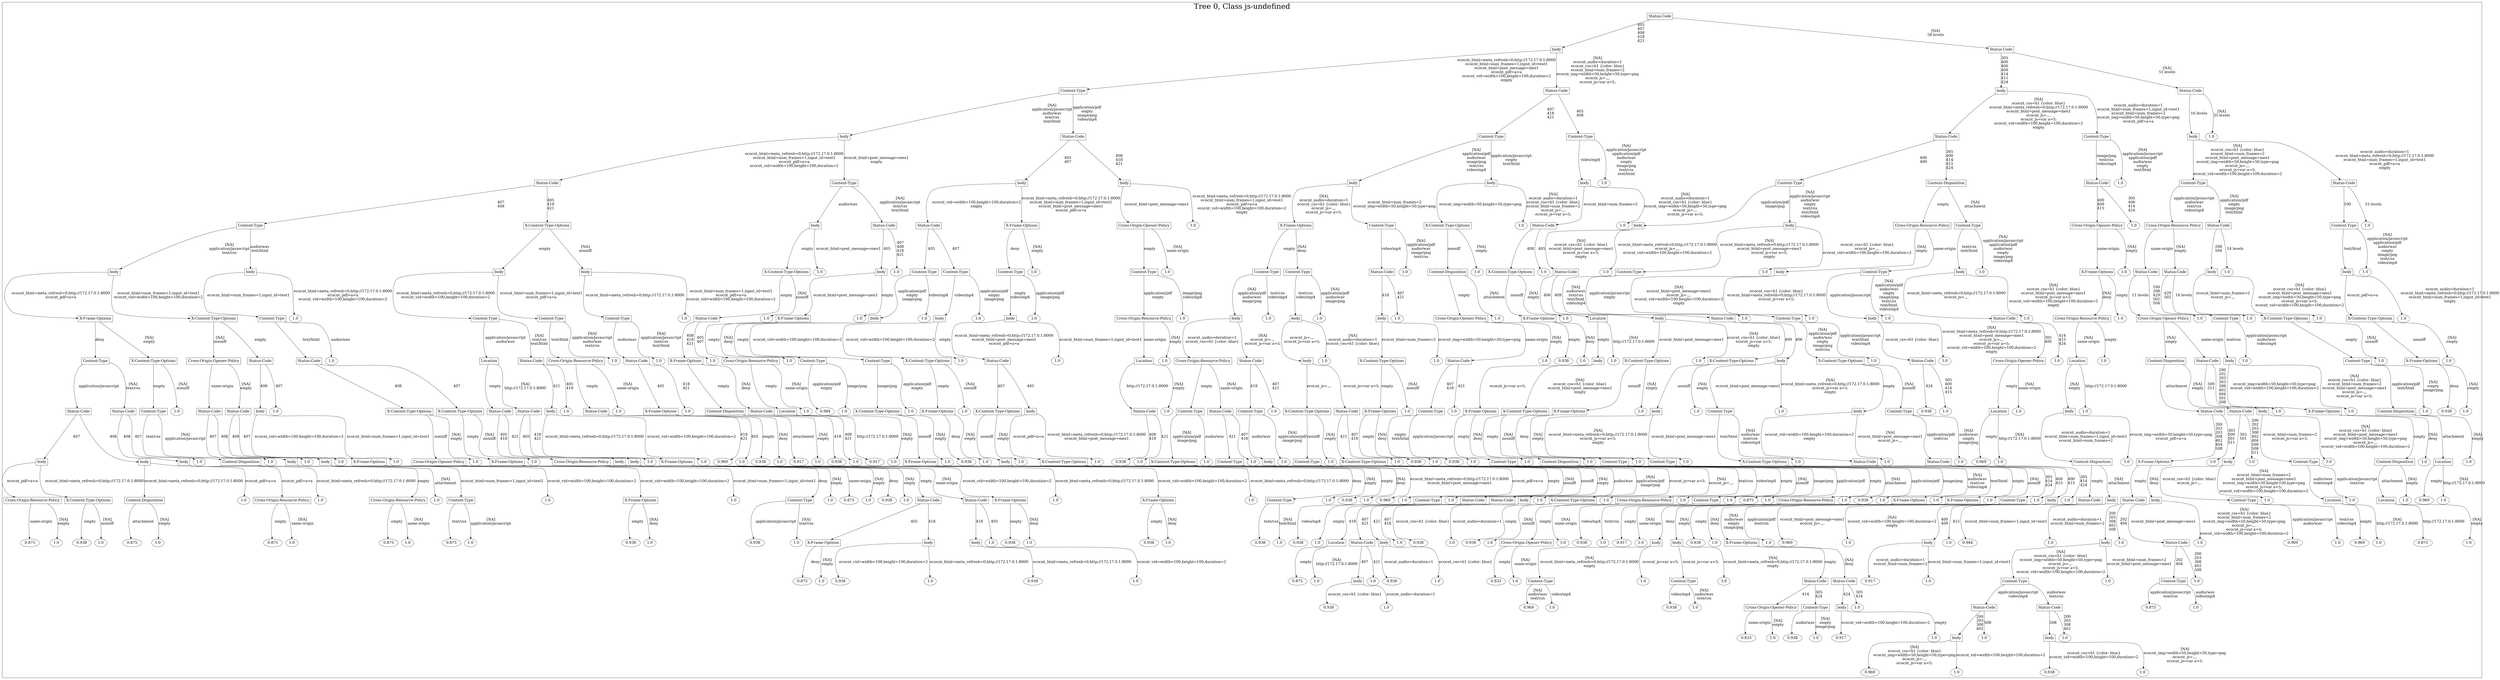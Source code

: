 /*
Generated by:
    http://https://github.com/h2oai/h2o-3/tree/master/h2o-genmodel/src/main/java/hex/genmodel/tools/PrintMojo.java
*/

/*
On a mac:

$ brew install graphviz
$ dot -Tpng file.gv -o file.png
$ open file.png
*/

digraph G {

subgraph cluster_0 {
/* Nodes */

/* Level 0 */
{
"SG_0_Node_0" [shape=box, fontsize=20, label="Status-Code"]
}

/* Level 1 */
{
"SG_0_Node_1" [shape=box, fontsize=20, label="body"]
"SG_0_Node_2" [shape=box, fontsize=20, label="Status-Code"]
}

/* Level 2 */
{
"SG_0_Node_3" [shape=box, fontsize=20, label="Content-Type"]
"SG_0_Node_4" [shape=box, fontsize=20, label="Status-Code"]
"SG_0_Node_5" [shape=box, fontsize=20, label="body"]
"SG_0_Node_6" [shape=box, fontsize=20, label="Status-Code"]
}

/* Level 3 */
{
"SG_0_Node_7" [shape=box, fontsize=20, label="body"]
"SG_0_Node_8" [shape=box, fontsize=20, label="Status-Code"]
"SG_0_Node_9" [shape=box, fontsize=20, label="Content-Type"]
"SG_0_Node_10" [shape=box, fontsize=20, label="Content-Type"]
"SG_0_Node_11" [shape=box, fontsize=20, label="Status-Code"]
"SG_0_Node_12" [shape=box, fontsize=20, label="Content-Type"]
"SG_0_Node_13" [shape=box, fontsize=20, label="body"]
"SG_0_Node_326" [fontsize=20, label="1.0"]
}

/* Level 4 */
{
"SG_0_Node_14" [shape=box, fontsize=20, label="Status-Code"]
"SG_0_Node_15" [shape=box, fontsize=20, label="Content-Type"]
"SG_0_Node_16" [shape=box, fontsize=20, label="body"]
"SG_0_Node_17" [shape=box, fontsize=20, label="body"]
"SG_0_Node_18" [shape=box, fontsize=20, label="body"]
"SG_0_Node_19" [shape=box, fontsize=20, label="body"]
"SG_0_Node_20" [shape=box, fontsize=20, label="body"]
"SG_0_Node_327" [fontsize=20, label="1.0"]
"SG_0_Node_21" [shape=box, fontsize=20, label="Content-Type"]
"SG_0_Node_22" [shape=box, fontsize=20, label="Content-Disposition"]
"SG_0_Node_23" [shape=box, fontsize=20, label="Status-Code"]
"SG_0_Node_328" [fontsize=20, label="1.0"]
"SG_0_Node_24" [shape=box, fontsize=20, label="Content-Type"]
"SG_0_Node_25" [shape=box, fontsize=20, label="Status-Code"]
}

/* Level 5 */
{
"SG_0_Node_26" [shape=box, fontsize=20, label="Content-Type"]
"SG_0_Node_27" [shape=box, fontsize=20, label="X-Content-Type-Options"]
"SG_0_Node_28" [shape=box, fontsize=20, label="body"]
"SG_0_Node_29" [shape=box, fontsize=20, label="Status-Code"]
"SG_0_Node_30" [shape=box, fontsize=20, label="Status-Code"]
"SG_0_Node_31" [shape=box, fontsize=20, label="X-Frame-Options"]
"SG_0_Node_32" [shape=box, fontsize=20, label="Cross-Origin-Opener-Policy"]
"SG_0_Node_329" [fontsize=20, label="1.0"]
"SG_0_Node_33" [shape=box, fontsize=20, label="X-Frame-Options"]
"SG_0_Node_34" [shape=box, fontsize=20, label="Content-Type"]
"SG_0_Node_35" [shape=box, fontsize=20, label="X-Content-Type-Options"]
"SG_0_Node_330" [fontsize=20, label="1.0"]
"SG_0_Node_36" [shape=box, fontsize=20, label="Status-Code"]
"SG_0_Node_331" [fontsize=20, label="1.0"]
"SG_0_Node_37" [shape=box, fontsize=20, label="body"]
"SG_0_Node_38" [shape=box, fontsize=20, label="body"]
"SG_0_Node_39" [shape=box, fontsize=20, label="Cross-Origin-Resource-Policy"]
"SG_0_Node_40" [shape=box, fontsize=20, label="Content-Type"]
"SG_0_Node_41" [shape=box, fontsize=20, label="Cross-Origin-Opener-Policy"]
"SG_0_Node_332" [fontsize=20, label="1.0"]
"SG_0_Node_42" [shape=box, fontsize=20, label="Cross-Origin-Resource-Policy"]
"SG_0_Node_43" [shape=box, fontsize=20, label="Status-Code"]
"SG_0_Node_44" [shape=box, fontsize=20, label="Content-Type"]
"SG_0_Node_333" [fontsize=20, label="1.0"]
}

/* Level 6 */
{
"SG_0_Node_45" [shape=box, fontsize=20, label="body"]
"SG_0_Node_46" [shape=box, fontsize=20, label="body"]
"SG_0_Node_47" [shape=box, fontsize=20, label="body"]
"SG_0_Node_48" [shape=box, fontsize=20, label="body"]
"SG_0_Node_49" [shape=box, fontsize=20, label="X-Content-Type-Options"]
"SG_0_Node_334" [fontsize=20, label="1.0"]
"SG_0_Node_50" [shape=box, fontsize=20, label="body"]
"SG_0_Node_335" [fontsize=20, label="1.0"]
"SG_0_Node_51" [shape=box, fontsize=20, label="Content-Type"]
"SG_0_Node_52" [shape=box, fontsize=20, label="Content-Type"]
"SG_0_Node_53" [shape=box, fontsize=20, label="Content-Type"]
"SG_0_Node_336" [fontsize=20, label="1.0"]
"SG_0_Node_54" [shape=box, fontsize=20, label="Content-Type"]
"SG_0_Node_337" [fontsize=20, label="1.0"]
"SG_0_Node_55" [shape=box, fontsize=20, label="Content-Type"]
"SG_0_Node_56" [shape=box, fontsize=20, label="Content-Type"]
"SG_0_Node_57" [shape=box, fontsize=20, label="Status-Code"]
"SG_0_Node_338" [fontsize=20, label="1.0"]
"SG_0_Node_58" [shape=box, fontsize=20, label="Content-Disposition"]
"SG_0_Node_339" [fontsize=20, label="1.0"]
"SG_0_Node_59" [shape=box, fontsize=20, label="X-Content-Type-Options"]
"SG_0_Node_340" [fontsize=20, label="1.0"]
"SG_0_Node_60" [shape=box, fontsize=20, label="Status-Code"]
"SG_0_Node_341" [fontsize=20, label="1.0"]
"SG_0_Node_61" [shape=box, fontsize=20, label="Content-Type"]
"SG_0_Node_342" [fontsize=20, label="1.0"]
"SG_0_Node_62" [shape=box, fontsize=20, label="body"]
"SG_0_Node_63" [shape=box, fontsize=20, label="Content-Type"]
"SG_0_Node_64" [shape=box, fontsize=20, label="body"]
"SG_0_Node_343" [fontsize=20, label="1.0"]
"SG_0_Node_65" [shape=box, fontsize=20, label="X-Frame-Options"]
"SG_0_Node_344" [fontsize=20, label="1.0"]
"SG_0_Node_66" [shape=box, fontsize=20, label="Status-Code"]
"SG_0_Node_67" [shape=box, fontsize=20, label="Status-Code"]
"SG_0_Node_68" [shape=box, fontsize=20, label="body"]
"SG_0_Node_345" [fontsize=20, label="1.0"]
"SG_0_Node_69" [shape=box, fontsize=20, label="body"]
"SG_0_Node_346" [fontsize=20, label="1.0"]
}

/* Level 7 */
{
"SG_0_Node_70" [shape=box, fontsize=20, label="X-Frame-Options"]
"SG_0_Node_71" [shape=box, fontsize=20, label="X-Content-Type-Options"]
"SG_0_Node_72" [shape=box, fontsize=20, label="Content-Type"]
"SG_0_Node_347" [fontsize=20, label="1.0"]
"SG_0_Node_73" [shape=box, fontsize=20, label="Content-Type"]
"SG_0_Node_74" [shape=box, fontsize=20, label="Content-Type"]
"SG_0_Node_75" [shape=box, fontsize=20, label="Content-Type"]
"SG_0_Node_348" [fontsize=20, label="1.0"]
"SG_0_Node_76" [shape=box, fontsize=20, label="Status-Code"]
"SG_0_Node_349" [fontsize=20, label="1.0"]
"SG_0_Node_77" [shape=box, fontsize=20, label="X-Frame-Options"]
"SG_0_Node_350" [fontsize=20, label="1.0"]
"SG_0_Node_78" [shape=box, fontsize=20, label="body"]
"SG_0_Node_351" [fontsize=20, label="1.0"]
"SG_0_Node_79" [shape=box, fontsize=20, label="body"]
"SG_0_Node_352" [fontsize=20, label="1.0"]
"SG_0_Node_80" [shape=box, fontsize=20, label="body"]
"SG_0_Node_353" [fontsize=20, label="1.0"]
"SG_0_Node_81" [shape=box, fontsize=20, label="Cross-Origin-Resource-Policy"]
"SG_0_Node_354" [fontsize=20, label="1.0"]
"SG_0_Node_82" [shape=box, fontsize=20, label="body"]
"SG_0_Node_355" [fontsize=20, label="1.0"]
"SG_0_Node_83" [shape=box, fontsize=20, label="body"]
"SG_0_Node_356" [fontsize=20, label="1.0"]
"SG_0_Node_84" [shape=box, fontsize=20, label="body"]
"SG_0_Node_357" [fontsize=20, label="1.0"]
"SG_0_Node_85" [shape=box, fontsize=20, label="Cross-Origin-Opener-Policy"]
"SG_0_Node_358" [fontsize=20, label="1.0"]
"SG_0_Node_86" [shape=box, fontsize=20, label="X-Frame-Options"]
"SG_0_Node_359" [fontsize=20, label="1.0"]
"SG_0_Node_87" [shape=box, fontsize=20, label="Location"]
"SG_0_Node_88" [shape=box, fontsize=20, label="body"]
"SG_0_Node_89" [shape=box, fontsize=20, label="Status-Code"]
"SG_0_Node_360" [fontsize=20, label="1.0"]
"SG_0_Node_90" [shape=box, fontsize=20, label="Content-Type"]
"SG_0_Node_361" [fontsize=20, label="1.0"]
"SG_0_Node_91" [shape=box, fontsize=20, label="body"]
"SG_0_Node_362" [fontsize=20, label="1.0"]
"SG_0_Node_92" [shape=box, fontsize=20, label="Status-Code"]
"SG_0_Node_363" [fontsize=20, label="1.0"]
"SG_0_Node_93" [shape=box, fontsize=20, label="Cross-Origin-Resource-Policy"]
"SG_0_Node_364" [fontsize=20, label="1.0"]
"SG_0_Node_94" [shape=box, fontsize=20, label="Cross-Origin-Opener-Policy"]
"SG_0_Node_365" [fontsize=20, label="1.0"]
"SG_0_Node_95" [shape=box, fontsize=20, label="Content-Type"]
"SG_0_Node_366" [fontsize=20, label="1.0"]
"SG_0_Node_96" [shape=box, fontsize=20, label="X-Content-Type-Options"]
"SG_0_Node_367" [fontsize=20, label="1.0"]
"SG_0_Node_97" [shape=box, fontsize=20, label="X-Content-Type-Options"]
"SG_0_Node_368" [fontsize=20, label="1.0"]
}

/* Level 8 */
{
"SG_0_Node_98" [shape=box, fontsize=20, label="Content-Type"]
"SG_0_Node_99" [shape=box, fontsize=20, label="X-Content-Type-Options"]
"SG_0_Node_100" [shape=box, fontsize=20, label="Cross-Origin-Opener-Policy"]
"SG_0_Node_101" [shape=box, fontsize=20, label="Status-Code"]
"SG_0_Node_102" [shape=box, fontsize=20, label="Status-Code"]
"SG_0_Node_369" [fontsize=20, label="1.0"]
"SG_0_Node_103" [shape=box, fontsize=20, label="Location"]
"SG_0_Node_104" [shape=box, fontsize=20, label="Status-Code"]
"SG_0_Node_105" [shape=box, fontsize=20, label="Cross-Origin-Resource-Policy"]
"SG_0_Node_370" [fontsize=20, label="1.0"]
"SG_0_Node_106" [shape=box, fontsize=20, label="Status-Code"]
"SG_0_Node_371" [fontsize=20, label="1.0"]
"SG_0_Node_107" [shape=box, fontsize=20, label="X-Frame-Options"]
"SG_0_Node_372" [fontsize=20, label="1.0"]
"SG_0_Node_108" [shape=box, fontsize=20, label="Cross-Origin-Resource-Policy"]
"SG_0_Node_373" [fontsize=20, label="1.0"]
"SG_0_Node_109" [shape=box, fontsize=20, label="Content-Type"]
"SG_0_Node_110" [shape=box, fontsize=20, label="Content-Type"]
"SG_0_Node_111" [shape=box, fontsize=20, label="X-Content-Type-Options"]
"SG_0_Node_374" [fontsize=20, label="1.0"]
"SG_0_Node_112" [shape=box, fontsize=20, label="Status-Code"]
"SG_0_Node_375" [fontsize=20, label="1.0"]
"SG_0_Node_113" [shape=box, fontsize=20, label="Location"]
"SG_0_Node_376" [fontsize=20, label="1.0"]
"SG_0_Node_114" [shape=box, fontsize=20, label="Cross-Origin-Resource-Policy"]
"SG_0_Node_115" [shape=box, fontsize=20, label="Status-Code"]
"SG_0_Node_116" [shape=box, fontsize=20, label="body"]
"SG_0_Node_377" [fontsize=20, label="1.0"]
"SG_0_Node_117" [shape=box, fontsize=20, label="X-Content-Type-Options"]
"SG_0_Node_378" [fontsize=20, label="1.0"]
"SG_0_Node_118" [shape=box, fontsize=20, label="Status-Code"]
"SG_0_Node_379" [fontsize=20, label="1.0"]
"SG_0_Node_380" [fontsize=20, label="0.938"]
"SG_0_Node_381" [fontsize=20, label="1.0"]
"SG_0_Node_120" [shape=box, fontsize=20, label="body"]
"SG_0_Node_382" [fontsize=20, label="1.0"]
"SG_0_Node_121" [shape=box, fontsize=20, label="X-Content-Type-Options"]
"SG_0_Node_383" [fontsize=20, label="1.0"]
"SG_0_Node_122" [shape=box, fontsize=20, label="X-Content-Type-Options"]
"SG_0_Node_123" [shape=box, fontsize=20, label="body"]
"SG_0_Node_124" [shape=box, fontsize=20, label="X-Content-Type-Options"]
"SG_0_Node_384" [fontsize=20, label="1.0"]
"SG_0_Node_125" [shape=box, fontsize=20, label="Status-Code"]
"SG_0_Node_385" [fontsize=20, label="1.0"]
"SG_0_Node_126" [shape=box, fontsize=20, label="Cross-Origin-Opener-Policy"]
"SG_0_Node_386" [fontsize=20, label="1.0"]
"SG_0_Node_127" [shape=box, fontsize=20, label="Location"]
"SG_0_Node_387" [fontsize=20, label="1.0"]
"SG_0_Node_128" [shape=box, fontsize=20, label="Content-Disposition"]
"SG_0_Node_129" [shape=box, fontsize=20, label="Status-Code"]
"SG_0_Node_130" [shape=box, fontsize=20, label="body"]
"SG_0_Node_388" [fontsize=20, label="1.0"]
"SG_0_Node_131" [shape=box, fontsize=20, label="Content-Type"]
"SG_0_Node_389" [fontsize=20, label="1.0"]
"SG_0_Node_132" [shape=box, fontsize=20, label="X-Frame-Options"]
"SG_0_Node_390" [fontsize=20, label="1.0"]
}

/* Level 9 */
{
"SG_0_Node_133" [shape=box, fontsize=20, label="Status-Code"]
"SG_0_Node_134" [shape=box, fontsize=20, label="Status-Code"]
"SG_0_Node_135" [shape=box, fontsize=20, label="Content-Type"]
"SG_0_Node_391" [fontsize=20, label="1.0"]
"SG_0_Node_136" [shape=box, fontsize=20, label="Status-Code"]
"SG_0_Node_137" [shape=box, fontsize=20, label="Status-Code"]
"SG_0_Node_138" [shape=box, fontsize=20, label="body"]
"SG_0_Node_392" [fontsize=20, label="1.0"]
"SG_0_Node_139" [shape=box, fontsize=20, label="X-Content-Type-Options"]
"SG_0_Node_140" [shape=box, fontsize=20, label="X-Content-Type-Options"]
"SG_0_Node_141" [shape=box, fontsize=20, label="Status-Code"]
"SG_0_Node_142" [shape=box, fontsize=20, label="Status-Code"]
"SG_0_Node_143" [shape=box, fontsize=20, label="body"]
"SG_0_Node_393" [fontsize=20, label="1.0"]
"SG_0_Node_144" [shape=box, fontsize=20, label="Status-Code"]
"SG_0_Node_394" [fontsize=20, label="1.0"]
"SG_0_Node_145" [shape=box, fontsize=20, label="X-Frame-Options"]
"SG_0_Node_395" [fontsize=20, label="1.0"]
"SG_0_Node_146" [shape=box, fontsize=20, label="Content-Disposition"]
"SG_0_Node_147" [shape=box, fontsize=20, label="Status-Code"]
"SG_0_Node_148" [shape=box, fontsize=20, label="Location"]
"SG_0_Node_396" [fontsize=20, label="1.0"]
"SG_0_Node_397" [fontsize=20, label="0.984"]
"SG_0_Node_398" [fontsize=20, label="1.0"]
"SG_0_Node_150" [shape=box, fontsize=20, label="X-Content-Type-Options"]
"SG_0_Node_399" [fontsize=20, label="1.0"]
"SG_0_Node_151" [shape=box, fontsize=20, label="X-Frame-Options"]
"SG_0_Node_400" [fontsize=20, label="1.0"]
"SG_0_Node_152" [shape=box, fontsize=20, label="X-Content-Type-Options"]
"SG_0_Node_153" [shape=box, fontsize=20, label="body"]
"SG_0_Node_154" [shape=box, fontsize=20, label="Status-Code"]
"SG_0_Node_401" [fontsize=20, label="1.0"]
"SG_0_Node_155" [shape=box, fontsize=20, label="Content-Type"]
"SG_0_Node_156" [shape=box, fontsize=20, label="Status-Code"]
"SG_0_Node_157" [shape=box, fontsize=20, label="Content-Type"]
"SG_0_Node_402" [fontsize=20, label="1.0"]
"SG_0_Node_158" [shape=box, fontsize=20, label="X-Content-Type-Options"]
"SG_0_Node_159" [shape=box, fontsize=20, label="Status-Code"]
"SG_0_Node_160" [shape=box, fontsize=20, label="X-Frame-Options"]
"SG_0_Node_403" [fontsize=20, label="1.0"]
"SG_0_Node_161" [shape=box, fontsize=20, label="Content-Type"]
"SG_0_Node_404" [fontsize=20, label="1.0"]
"SG_0_Node_162" [shape=box, fontsize=20, label="X-Frame-Options"]
"SG_0_Node_163" [shape=box, fontsize=20, label="X-Content-Type-Options"]
"SG_0_Node_164" [shape=box, fontsize=20, label="X-Frame-Options"]
"SG_0_Node_405" [fontsize=20, label="1.0"]
"SG_0_Node_165" [shape=box, fontsize=20, label="body"]
"SG_0_Node_406" [fontsize=20, label="1.0"]
"SG_0_Node_166" [shape=box, fontsize=20, label="Content-Type"]
"SG_0_Node_407" [fontsize=20, label="1.0"]
"SG_0_Node_167" [shape=box, fontsize=20, label="body"]
"SG_0_Node_168" [shape=box, fontsize=20, label="Content-Type"]
"SG_0_Node_408" [fontsize=20, label="0.938"]
"SG_0_Node_409" [fontsize=20, label="1.0"]
"SG_0_Node_170" [shape=box, fontsize=20, label="Location"]
"SG_0_Node_410" [fontsize=20, label="1.0"]
"SG_0_Node_171" [shape=box, fontsize=20, label="body"]
"SG_0_Node_411" [fontsize=20, label="1.0"]
"SG_0_Node_172" [shape=box, fontsize=20, label="Status-Code"]
"SG_0_Node_173" [shape=box, fontsize=20, label="Status-Code"]
"SG_0_Node_174" [shape=box, fontsize=20, label="body"]
"SG_0_Node_412" [fontsize=20, label="1.0"]
"SG_0_Node_175" [shape=box, fontsize=20, label="X-Frame-Options"]
"SG_0_Node_413" [fontsize=20, label="1.0"]
"SG_0_Node_176" [shape=box, fontsize=20, label="Content-Disposition"]
"SG_0_Node_414" [fontsize=20, label="1.0"]
"SG_0_Node_415" [fontsize=20, label="0.938"]
"SG_0_Node_416" [fontsize=20, label="1.0"]
}

/* Level 10 */
{
"SG_0_Node_178" [shape=box, fontsize=20, label="body"]
"SG_0_Node_179" [shape=box, fontsize=20, label="body"]
"SG_0_Node_180" [shape=box, fontsize=20, label="body"]
"SG_0_Node_417" [fontsize=20, label="1.0"]
"SG_0_Node_181" [shape=box, fontsize=20, label="Content-Disposition"]
"SG_0_Node_418" [fontsize=20, label="1.0"]
"SG_0_Node_182" [shape=box, fontsize=20, label="body"]
"SG_0_Node_419" [fontsize=20, label="1.0"]
"SG_0_Node_183" [shape=box, fontsize=20, label="body"]
"SG_0_Node_420" [fontsize=20, label="1.0"]
"SG_0_Node_184" [shape=box, fontsize=20, label="X-Frame-Options"]
"SG_0_Node_421" [fontsize=20, label="1.0"]
"SG_0_Node_185" [shape=box, fontsize=20, label="Cross-Origin-Opener-Policy"]
"SG_0_Node_422" [fontsize=20, label="1.0"]
"SG_0_Node_186" [shape=box, fontsize=20, label="X-Frame-Options"]
"SG_0_Node_423" [fontsize=20, label="1.0"]
"SG_0_Node_187" [shape=box, fontsize=20, label="Cross-Origin-Resource-Policy"]
"SG_0_Node_188" [shape=box, fontsize=20, label="body"]
"SG_0_Node_189" [shape=box, fontsize=20, label="body"]
"SG_0_Node_424" [fontsize=20, label="1.0"]
"SG_0_Node_190" [shape=box, fontsize=20, label="X-Frame-Options"]
"SG_0_Node_425" [fontsize=20, label="1.0"]
"SG_0_Node_426" [fontsize=20, label="0.969"]
"SG_0_Node_427" [fontsize=20, label="1.0"]
"SG_0_Node_428" [fontsize=20, label="0.938"]
"SG_0_Node_429" [fontsize=20, label="1.0"]
"SG_0_Node_430" [fontsize=20, label="0.917"]
"SG_0_Node_431" [fontsize=20, label="1.0"]
"SG_0_Node_432" [fontsize=20, label="0.938"]
"SG_0_Node_433" [fontsize=20, label="1.0"]
"SG_0_Node_434" [fontsize=20, label="0.917"]
"SG_0_Node_435" [fontsize=20, label="1.0"]
"SG_0_Node_196" [shape=box, fontsize=20, label="X-Frame-Options"]
"SG_0_Node_436" [fontsize=20, label="1.0"]
"SG_0_Node_437" [fontsize=20, label="0.938"]
"SG_0_Node_438" [fontsize=20, label="1.0"]
"SG_0_Node_198" [shape=box, fontsize=20, label="body"]
"SG_0_Node_439" [fontsize=20, label="1.0"]
"SG_0_Node_199" [shape=box, fontsize=20, label="X-Content-Type-Options"]
"SG_0_Node_440" [fontsize=20, label="1.0"]
"SG_0_Node_441" [fontsize=20, label="0.938"]
"SG_0_Node_442" [fontsize=20, label="1.0"]
"SG_0_Node_201" [shape=box, fontsize=20, label="X-Content-Type-Options"]
"SG_0_Node_443" [fontsize=20, label="1.0"]
"SG_0_Node_202" [shape=box, fontsize=20, label="Content-Type"]
"SG_0_Node_444" [fontsize=20, label="1.0"]
"SG_0_Node_203" [shape=box, fontsize=20, label="body"]
"SG_0_Node_445" [fontsize=20, label="1.0"]
"SG_0_Node_204" [shape=box, fontsize=20, label="Content-Type"]
"SG_0_Node_446" [fontsize=20, label="1.0"]
"SG_0_Node_205" [shape=box, fontsize=20, label="X-Content-Type-Options"]
"SG_0_Node_447" [fontsize=20, label="1.0"]
"SG_0_Node_448" [fontsize=20, label="0.938"]
"SG_0_Node_449" [fontsize=20, label="1.0"]
"SG_0_Node_450" [fontsize=20, label="0.938"]
"SG_0_Node_451" [fontsize=20, label="1.0"]
"SG_0_Node_208" [shape=box, fontsize=20, label="Content-Type"]
"SG_0_Node_452" [fontsize=20, label="1.0"]
"SG_0_Node_209" [shape=box, fontsize=20, label="Content-Disposition"]
"SG_0_Node_453" [fontsize=20, label="1.0"]
"SG_0_Node_210" [shape=box, fontsize=20, label="Content-Type"]
"SG_0_Node_454" [fontsize=20, label="1.0"]
"SG_0_Node_211" [shape=box, fontsize=20, label="Content-Type"]
"SG_0_Node_455" [fontsize=20, label="1.0"]
"SG_0_Node_212" [shape=box, fontsize=20, label="X-Content-Type-Options"]
"SG_0_Node_456" [fontsize=20, label="1.0"]
"SG_0_Node_213" [shape=box, fontsize=20, label="Status-Code"]
"SG_0_Node_457" [fontsize=20, label="1.0"]
"SG_0_Node_214" [shape=box, fontsize=20, label="Status-Code"]
"SG_0_Node_458" [fontsize=20, label="1.0"]
"SG_0_Node_459" [fontsize=20, label="0.969"]
"SG_0_Node_460" [fontsize=20, label="1.0"]
"SG_0_Node_216" [shape=box, fontsize=20, label="Content-Disposition"]
"SG_0_Node_461" [fontsize=20, label="1.0"]
"SG_0_Node_217" [shape=box, fontsize=20, label="X-Frame-Options"]
"SG_0_Node_462" [fontsize=20, label="1.0"]
"SG_0_Node_218" [shape=box, fontsize=20, label="body"]
"SG_0_Node_463" [fontsize=20, label="1.0"]
"SG_0_Node_219" [shape=box, fontsize=20, label="Content-Type"]
"SG_0_Node_464" [fontsize=20, label="1.0"]
"SG_0_Node_220" [shape=box, fontsize=20, label="Content-Disposition"]
"SG_0_Node_465" [fontsize=20, label="1.0"]
"SG_0_Node_221" [shape=box, fontsize=20, label="Location"]
"SG_0_Node_466" [fontsize=20, label="1.0"]
}

/* Level 11 */
{
"SG_0_Node_222" [shape=box, fontsize=20, label="Cross-Origin-Resource-Policy"]
"SG_0_Node_223" [shape=box, fontsize=20, label="X-Content-Type-Options"]
"SG_0_Node_224" [shape=box, fontsize=20, label="Content-Disposition"]
"SG_0_Node_467" [fontsize=20, label="1.0"]
"SG_0_Node_225" [shape=box, fontsize=20, label="Cross-Origin-Resource-Policy"]
"SG_0_Node_468" [fontsize=20, label="1.0"]
"SG_0_Node_226" [shape=box, fontsize=20, label="Cross-Origin-Resource-Policy"]
"SG_0_Node_469" [fontsize=20, label="1.0"]
"SG_0_Node_227" [shape=box, fontsize=20, label="Content-Type"]
"SG_0_Node_470" [fontsize=20, label="1.0"]
"SG_0_Node_228" [shape=box, fontsize=20, label="X-Frame-Options"]
"SG_0_Node_471" [fontsize=20, label="1.0"]
"SG_0_Node_229" [shape=box, fontsize=20, label="Content-Type"]
"SG_0_Node_472" [fontsize=20, label="1.0"]
"SG_0_Node_473" [fontsize=20, label="0.875"]
"SG_0_Node_474" [fontsize=20, label="1.0"]
"SG_0_Node_475" [fontsize=20, label="0.938"]
"SG_0_Node_476" [fontsize=20, label="1.0"]
"SG_0_Node_232" [shape=box, fontsize=20, label="Status-Code"]
"SG_0_Node_233" [shape=box, fontsize=20, label="Status-Code"]
"SG_0_Node_234" [shape=box, fontsize=20, label="X-Frame-Options"]
"SG_0_Node_477" [fontsize=20, label="1.0"]
"SG_0_Node_235" [shape=box, fontsize=20, label="X-Frame-Options"]
"SG_0_Node_478" [fontsize=20, label="1.0"]
"SG_0_Node_236" [shape=box, fontsize=20, label="Content-Type"]
"SG_0_Node_479" [fontsize=20, label="1.0"]
"SG_0_Node_480" [fontsize=20, label="0.938"]
"SG_0_Node_481" [fontsize=20, label="1.0"]
"SG_0_Node_482" [fontsize=20, label="0.969"]
"SG_0_Node_483" [fontsize=20, label="1.0"]
"SG_0_Node_239" [shape=box, fontsize=20, label="Content-Type"]
"SG_0_Node_484" [fontsize=20, label="1.0"]
"SG_0_Node_240" [shape=box, fontsize=20, label="Status-Code"]
"SG_0_Node_241" [shape=box, fontsize=20, label="Status-Code"]
"SG_0_Node_242" [shape=box, fontsize=20, label="body"]
"SG_0_Node_485" [fontsize=20, label="1.0"]
"SG_0_Node_243" [shape=box, fontsize=20, label="X-Content-Type-Options"]
"SG_0_Node_486" [fontsize=20, label="1.0"]
"SG_0_Node_244" [shape=box, fontsize=20, label="Cross-Origin-Resource-Policy"]
"SG_0_Node_487" [fontsize=20, label="1.0"]
"SG_0_Node_245" [shape=box, fontsize=20, label="Content-Type"]
"SG_0_Node_488" [fontsize=20, label="1.0"]
"SG_0_Node_489" [fontsize=20, label="0.875"]
"SG_0_Node_490" [fontsize=20, label="1.0"]
"SG_0_Node_247" [shape=box, fontsize=20, label="Cross-Origin-Resource-Policy"]
"SG_0_Node_491" [fontsize=20, label="1.0"]
"SG_0_Node_492" [fontsize=20, label="0.938"]
"SG_0_Node_493" [fontsize=20, label="1.0"]
"SG_0_Node_249" [shape=box, fontsize=20, label="X-Frame-Options"]
"SG_0_Node_494" [fontsize=20, label="1.0"]
"SG_0_Node_250" [shape=box, fontsize=20, label="X-Frame-Options"]
"SG_0_Node_495" [fontsize=20, label="1.0"]
"SG_0_Node_251" [shape=box, fontsize=20, label="Content-Type"]
"SG_0_Node_496" [fontsize=20, label="1.0"]
"SG_0_Node_252" [shape=box, fontsize=20, label="body"]
"SG_0_Node_497" [fontsize=20, label="1.0"]
"SG_0_Node_253" [shape=box, fontsize=20, label="Status-Code"]
"SG_0_Node_254" [shape=box, fontsize=20, label="body"]
"SG_0_Node_255" [shape=box, fontsize=20, label="Status-Code"]
"SG_0_Node_256" [shape=box, fontsize=20, label="body"]
"SG_0_Node_257" [shape=box, fontsize=20, label="Content-Type"]
"SG_0_Node_498" [fontsize=20, label="1.0"]
"SG_0_Node_258" [shape=box, fontsize=20, label="Location"]
"SG_0_Node_499" [fontsize=20, label="1.0"]
"SG_0_Node_259" [shape=box, fontsize=20, label="Location"]
"SG_0_Node_500" [fontsize=20, label="1.0"]
"SG_0_Node_501" [fontsize=20, label="0.969"]
"SG_0_Node_502" [fontsize=20, label="1.0"]
}

/* Level 12 */
{
"SG_0_Node_503" [fontsize=20, label="0.875"]
"SG_0_Node_504" [fontsize=20, label="1.0"]
"SG_0_Node_505" [fontsize=20, label="0.938"]
"SG_0_Node_506" [fontsize=20, label="1.0"]
"SG_0_Node_507" [fontsize=20, label="0.875"]
"SG_0_Node_508" [fontsize=20, label="1.0"]
"SG_0_Node_509" [fontsize=20, label="0.875"]
"SG_0_Node_510" [fontsize=20, label="1.0"]
"SG_0_Node_511" [fontsize=20, label="0.875"]
"SG_0_Node_512" [fontsize=20, label="1.0"]
"SG_0_Node_513" [fontsize=20, label="0.875"]
"SG_0_Node_514" [fontsize=20, label="1.0"]
"SG_0_Node_515" [fontsize=20, label="0.938"]
"SG_0_Node_516" [fontsize=20, label="1.0"]
"SG_0_Node_517" [fontsize=20, label="0.938"]
"SG_0_Node_518" [fontsize=20, label="1.0"]
"SG_0_Node_269" [shape=box, fontsize=20, label="X-Frame-Options"]
"SG_0_Node_270" [shape=box, fontsize=20, label="body"]
"SG_0_Node_271" [shape=box, fontsize=20, label="body"]
"SG_0_Node_519" [fontsize=20, label="1.0"]
"SG_0_Node_520" [fontsize=20, label="0.938"]
"SG_0_Node_521" [fontsize=20, label="1.0"]
"SG_0_Node_522" [fontsize=20, label="0.938"]
"SG_0_Node_523" [fontsize=20, label="1.0"]
"SG_0_Node_524" [fontsize=20, label="0.938"]
"SG_0_Node_525" [fontsize=20, label="1.0"]
"SG_0_Node_526" [fontsize=20, label="0.938"]
"SG_0_Node_527" [fontsize=20, label="1.0"]
"SG_0_Node_276" [shape=box, fontsize=20, label="Location"]
"SG_0_Node_277" [shape=box, fontsize=20, label="Status-Code"]
"SG_0_Node_278" [shape=box, fontsize=20, label="body"]
"SG_0_Node_528" [fontsize=20, label="1.0"]
"SG_0_Node_529" [fontsize=20, label="0.938"]
"SG_0_Node_530" [fontsize=20, label="1.0"]
"SG_0_Node_531" [fontsize=20, label="0.938"]
"SG_0_Node_532" [fontsize=20, label="1.0"]
"SG_0_Node_281" [shape=box, fontsize=20, label="Cross-Origin-Opener-Policy"]
"SG_0_Node_533" [fontsize=20, label="1.0"]
"SG_0_Node_534" [fontsize=20, label="0.938"]
"SG_0_Node_535" [fontsize=20, label="1.0"]
"SG_0_Node_536" [fontsize=20, label="0.917"]
"SG_0_Node_537" [fontsize=20, label="1.0"]
"SG_0_Node_284" [shape=box, fontsize=20, label="body"]
"SG_0_Node_285" [shape=box, fontsize=20, label="body"]
"SG_0_Node_538" [fontsize=20, label="0.938"]
"SG_0_Node_539" [fontsize=20, label="1.0"]
"SG_0_Node_287" [shape=box, fontsize=20, label="X-Frame-Options"]
"SG_0_Node_540" [fontsize=20, label="1.0"]
"SG_0_Node_541" [fontsize=20, label="0.969"]
"SG_0_Node_542" [fontsize=20, label="1.0"]
"SG_0_Node_289" [shape=box, fontsize=20, label="body"]
"SG_0_Node_543" [fontsize=20, label="1.0"]
"SG_0_Node_544" [fontsize=20, label="0.944"]
"SG_0_Node_545" [fontsize=20, label="1.0"]
"SG_0_Node_291" [shape=box, fontsize=20, label="body"]
"SG_0_Node_546" [fontsize=20, label="1.0"]
"SG_0_Node_292" [shape=box, fontsize=20, label="Status-Code"]
"SG_0_Node_547" [fontsize=20, label="1.0"]
"SG_0_Node_548" [fontsize=20, label="0.969"]
"SG_0_Node_549" [fontsize=20, label="1.0"]
"SG_0_Node_550" [fontsize=20, label="0.969"]
"SG_0_Node_551" [fontsize=20, label="1.0"]
"SG_0_Node_552" [fontsize=20, label="0.875"]
"SG_0_Node_553" [fontsize=20, label="1.0"]
}

/* Level 13 */
{
"SG_0_Node_554" [fontsize=20, label="0.875"]
"SG_0_Node_555" [fontsize=20, label="1.0"]
"SG_0_Node_556" [fontsize=20, label="0.938"]
"SG_0_Node_557" [fontsize=20, label="1.0"]
"SG_0_Node_558" [fontsize=20, label="0.938"]
"SG_0_Node_559" [fontsize=20, label="1.0"]
"SG_0_Node_560" [fontsize=20, label="0.875"]
"SG_0_Node_561" [fontsize=20, label="1.0"]
"SG_0_Node_300" [shape=box, fontsize=20, label="body"]
"SG_0_Node_562" [fontsize=20, label="1.0"]
"SG_0_Node_563" [fontsize=20, label="0.938"]
"SG_0_Node_564" [fontsize=20, label="1.0"]
"SG_0_Node_565" [fontsize=20, label="0.833"]
"SG_0_Node_566" [fontsize=20, label="1.0"]
"SG_0_Node_303" [shape=box, fontsize=20, label="Content-Type"]
"SG_0_Node_567" [fontsize=20, label="1.0"]
"SG_0_Node_304" [shape=box, fontsize=20, label="Content-Type"]
"SG_0_Node_568" [fontsize=20, label="1.0"]
"SG_0_Node_305" [shape=box, fontsize=20, label="Status-Code"]
"SG_0_Node_306" [shape=box, fontsize=20, label="Status-Code"]
"SG_0_Node_569" [fontsize=20, label="0.917"]
"SG_0_Node_570" [fontsize=20, label="1.0"]
"SG_0_Node_308" [shape=box, fontsize=20, label="Content-Type"]
"SG_0_Node_571" [fontsize=20, label="1.0"]
"SG_0_Node_309" [shape=box, fontsize=20, label="Content-Type"]
"SG_0_Node_572" [fontsize=20, label="1.0"]
}

/* Level 14 */
{
"SG_0_Node_573" [fontsize=20, label="0.938"]
"SG_0_Node_574" [fontsize=20, label="1.0"]
"SG_0_Node_575" [fontsize=20, label="0.969"]
"SG_0_Node_576" [fontsize=20, label="1.0"]
"SG_0_Node_577" [fontsize=20, label="0.938"]
"SG_0_Node_578" [fontsize=20, label="1.0"]
"SG_0_Node_313" [shape=box, fontsize=20, label="Cross-Origin-Opener-Policy"]
"SG_0_Node_314" [shape=box, fontsize=20, label="Content-Type"]
"SG_0_Node_315" [shape=box, fontsize=20, label="body"]
"SG_0_Node_579" [fontsize=20, label="1.0"]
"SG_0_Node_316" [shape=box, fontsize=20, label="Status-Code"]
"SG_0_Node_317" [shape=box, fontsize=20, label="Status-Code"]
"SG_0_Node_580" [fontsize=20, label="0.875"]
"SG_0_Node_581" [fontsize=20, label="1.0"]
}

/* Level 15 */
{
"SG_0_Node_582" [fontsize=20, label="0.833"]
"SG_0_Node_583" [fontsize=20, label="1.0"]
"SG_0_Node_584" [fontsize=20, label="0.938"]
"SG_0_Node_585" [fontsize=20, label="1.0"]
"SG_0_Node_586" [fontsize=20, label="0.917"]
"SG_0_Node_587" [fontsize=20, label="1.0"]
"SG_0_Node_322" [shape=box, fontsize=20, label="body"]
"SG_0_Node_588" [fontsize=20, label="1.0"]
"SG_0_Node_323" [shape=box, fontsize=20, label="body"]
"SG_0_Node_589" [fontsize=20, label="1.0"]
}

/* Level 16 */
{
"SG_0_Node_590" [fontsize=20, label="0.969"]
"SG_0_Node_591" [fontsize=20, label="1.0"]
"SG_0_Node_592" [fontsize=20, label="0.938"]
"SG_0_Node_593" [fontsize=20, label="1.0"]
}

/* Edges */
"SG_0_Node_0" -> "SG_0_Node_1" [fontsize=20, label="405
407
408
418
421
"]
"SG_0_Node_0" -> "SG_0_Node_2" [fontsize=20, label="[NA]
58 levels
"]
"SG_0_Node_2" -> "SG_0_Node_5" [fontsize=20, label="305
400
406
409
414
415
424
"]
"SG_0_Node_2" -> "SG_0_Node_6" [fontsize=20, label="[NA]
51 levels
"]
"SG_0_Node_6" -> "SG_0_Node_13" [fontsize=20, label="16 levels
"]
"SG_0_Node_6" -> "SG_0_Node_326" [fontsize=20, label="[NA]
35 levels
"]
"SG_0_Node_13" -> "SG_0_Node_24" [fontsize=20, label="[NA]
ecocnt_css=h1 {color: blue}
ecocnt_html=num_frames=2
ecocnt_html=post_message=mes1
ecocnt_img=width=50,height=50,type=png
ecocnt_js=.,,.
ecocnt_js=var a=5;
ecocnt_vid=width=100,height=100,duration=2
"]
"SG_0_Node_13" -> "SG_0_Node_25" [fontsize=20, label="ecocnt_audio=duration=1
ecocnt_html=meta_refresh=0;http://172.17.0.1:8000
ecocnt_html=num_frames=1,input_id=test1
ecocnt_pdf=a=a
empty
"]
"SG_0_Node_25" -> "SG_0_Node_44" [fontsize=20, label="100
"]
"SG_0_Node_25" -> "SG_0_Node_333" [fontsize=20, label="15 levels
"]
"SG_0_Node_44" -> "SG_0_Node_69" [fontsize=20, label="text/html
"]
"SG_0_Node_44" -> "SG_0_Node_346" [fontsize=20, label="[NA]
application/javascript
application/pdf
audio/wav
empty
image/png
text/css
video/mp4
"]
"SG_0_Node_69" -> "SG_0_Node_97" [fontsize=20, label="ecocnt_pdf=a=a
"]
"SG_0_Node_69" -> "SG_0_Node_368" [fontsize=20, label="ecocnt_audio=duration=1
ecocnt_html=meta_refresh=0;http://172.17.0.1:8000
ecocnt_html=num_frames=1,input_id=test1
empty
"]
"SG_0_Node_97" -> "SG_0_Node_132" [fontsize=20, label="nosniff
"]
"SG_0_Node_97" -> "SG_0_Node_390" [fontsize=20, label="[NA]
empty
"]
"SG_0_Node_132" -> "SG_0_Node_415" [fontsize=20, label="deny
"]
"SG_0_Node_132" -> "SG_0_Node_416" [fontsize=20, label="[NA]
empty
"]
"SG_0_Node_24" -> "SG_0_Node_42" [fontsize=20, label="application/javascript
audio/wav
text/css
video/mp4
"]
"SG_0_Node_24" -> "SG_0_Node_43" [fontsize=20, label="[NA]
application/pdf
empty
image/png
text/html
"]
"SG_0_Node_43" -> "SG_0_Node_68" [fontsize=20, label="208
504
"]
"SG_0_Node_43" -> "SG_0_Node_345" [fontsize=20, label="14 levels
"]
"SG_0_Node_68" -> "SG_0_Node_96" [fontsize=20, label="ecocnt_html=num_frames=2
ecocnt_js=.,,.
"]
"SG_0_Node_68" -> "SG_0_Node_367" [fontsize=20, label="[NA]
ecocnt_css=h1 {color: blue}
ecocnt_html=post_message=mes1
ecocnt_img=width=50,height=50,type=png
ecocnt_js=var a=5;
ecocnt_vid=width=100,height=100,duration=2
"]
"SG_0_Node_96" -> "SG_0_Node_131" [fontsize=20, label="empty
"]
"SG_0_Node_96" -> "SG_0_Node_389" [fontsize=20, label="[NA]
nosniff
"]
"SG_0_Node_131" -> "SG_0_Node_176" [fontsize=20, label="application/pdf
text/html
"]
"SG_0_Node_131" -> "SG_0_Node_414" [fontsize=20, label="[NA]
empty
image/png
"]
"SG_0_Node_176" -> "SG_0_Node_221" [fontsize=20, label="attachment
"]
"SG_0_Node_176" -> "SG_0_Node_466" [fontsize=20, label="[NA]
empty
"]
"SG_0_Node_221" -> "SG_0_Node_501" [fontsize=20, label="empty
"]
"SG_0_Node_221" -> "SG_0_Node_502" [fontsize=20, label="[NA]
http://172.17.0.1:8000
"]
"SG_0_Node_42" -> "SG_0_Node_66" [fontsize=20, label="same-origin
"]
"SG_0_Node_42" -> "SG_0_Node_67" [fontsize=20, label="[NA]
empty
"]
"SG_0_Node_67" -> "SG_0_Node_95" [fontsize=20, label="429
502
"]
"SG_0_Node_67" -> "SG_0_Node_366" [fontsize=20, label="14 levels
"]
"SG_0_Node_95" -> "SG_0_Node_130" [fontsize=20, label="text/css
"]
"SG_0_Node_95" -> "SG_0_Node_388" [fontsize=20, label="application/javascript
audio/wav
video/mp4
"]
"SG_0_Node_130" -> "SG_0_Node_175" [fontsize=20, label="ecocnt_img=width=50,height=50,type=png
ecocnt_vid=width=100,height=100,duration=2
"]
"SG_0_Node_130" -> "SG_0_Node_413" [fontsize=20, label="[NA]
ecocnt_css=h1 {color: blue}
ecocnt_html=num_frames=2
ecocnt_html=post_message=mes1
ecocnt_js=.,,.
ecocnt_js=var a=5;
"]
"SG_0_Node_175" -> "SG_0_Node_220" [fontsize=20, label="empty
"]
"SG_0_Node_175" -> "SG_0_Node_465" [fontsize=20, label="[NA]
deny
"]
"SG_0_Node_220" -> "SG_0_Node_259" [fontsize=20, label="attachment
"]
"SG_0_Node_220" -> "SG_0_Node_500" [fontsize=20, label="[NA]
empty
"]
"SG_0_Node_259" -> "SG_0_Node_552" [fontsize=20, label="http://172.17.0.1:8000
"]
"SG_0_Node_259" -> "SG_0_Node_553" [fontsize=20, label="[NA]
empty
"]
"SG_0_Node_66" -> "SG_0_Node_94" [fontsize=20, label="11 levels
"]
"SG_0_Node_66" -> "SG_0_Node_365" [fontsize=20, label="100
208
429
502
504
"]
"SG_0_Node_94" -> "SG_0_Node_128" [fontsize=20, label="[NA]
empty
"]
"SG_0_Node_94" -> "SG_0_Node_129" [fontsize=20, label="same-origin
"]
"SG_0_Node_129" -> "SG_0_Node_174" [fontsize=20, label="500
511
"]
"SG_0_Node_129" -> "SG_0_Node_412" [fontsize=20, label="200
202
203
303
308
402
404
501
508
"]
"SG_0_Node_174" -> "SG_0_Node_219" [fontsize=20, label="ecocnt_html=num_frames=2
ecocnt_js=var a=5;
"]
"SG_0_Node_174" -> "SG_0_Node_464" [fontsize=20, label="[NA]
ecocnt_css=h1 {color: blue}
ecocnt_html=post_message=mes1
ecocnt_img=width=50,height=50,type=png
ecocnt_js=.,,.
ecocnt_vid=width=100,height=100,duration=2
"]
"SG_0_Node_219" -> "SG_0_Node_258" [fontsize=20, label="audio/wav
video/mp4
"]
"SG_0_Node_219" -> "SG_0_Node_499" [fontsize=20, label="application/javascript
text/css
"]
"SG_0_Node_258" -> "SG_0_Node_550" [fontsize=20, label="empty
"]
"SG_0_Node_258" -> "SG_0_Node_551" [fontsize=20, label="[NA]
http://172.17.0.1:8000
"]
"SG_0_Node_128" -> "SG_0_Node_172" [fontsize=20, label="attachment
"]
"SG_0_Node_128" -> "SG_0_Node_173" [fontsize=20, label="[NA]
empty
"]
"SG_0_Node_173" -> "SG_0_Node_218" [fontsize=20, label="303
501
"]
"SG_0_Node_173" -> "SG_0_Node_463" [fontsize=20, label="200
202
203
308
402
404
500
508
511
"]
"SG_0_Node_218" -> "SG_0_Node_257" [fontsize=20, label="ecocnt_css=h1 {color: blue}
ecocnt_js=.,,.
"]
"SG_0_Node_218" -> "SG_0_Node_498" [fontsize=20, label="[NA]
ecocnt_html=num_frames=2
ecocnt_html=post_message=mes1
ecocnt_img=width=50,height=50,type=png
ecocnt_js=var a=5;
ecocnt_vid=width=100,height=100,duration=2
"]
"SG_0_Node_257" -> "SG_0_Node_548" [fontsize=20, label="application/javascript
audio/wav
"]
"SG_0_Node_257" -> "SG_0_Node_549" [fontsize=20, label="text/css
video/mp4
"]
"SG_0_Node_172" -> "SG_0_Node_217" [fontsize=20, label="200
202
203
308
402
404
508
"]
"SG_0_Node_172" -> "SG_0_Node_462" [fontsize=20, label="303
500
501
511
"]
"SG_0_Node_217" -> "SG_0_Node_255" [fontsize=20, label="empty
"]
"SG_0_Node_217" -> "SG_0_Node_256" [fontsize=20, label="[NA]
deny
"]
"SG_0_Node_256" -> "SG_0_Node_292" [fontsize=20, label="ecocnt_html=post_message=mes1
"]
"SG_0_Node_256" -> "SG_0_Node_547" [fontsize=20, label="[NA]
ecocnt_css=h1 {color: blue}
ecocnt_html=num_frames=2
ecocnt_img=width=50,height=50,type=png
ecocnt_js=.,,.
ecocnt_js=var a=5;
ecocnt_vid=width=100,height=100,duration=2
"]
"SG_0_Node_292" -> "SG_0_Node_309" [fontsize=20, label="202
404
"]
"SG_0_Node_292" -> "SG_0_Node_572" [fontsize=20, label="200
203
308
402
508
"]
"SG_0_Node_309" -> "SG_0_Node_580" [fontsize=20, label="application/javascript
text/css
"]
"SG_0_Node_309" -> "SG_0_Node_581" [fontsize=20, label="audio/wav
video/mp4
"]
"SG_0_Node_255" -> "SG_0_Node_291" [fontsize=20, label="200
203
308
402
508
"]
"SG_0_Node_255" -> "SG_0_Node_546" [fontsize=20, label="202
404
"]
"SG_0_Node_291" -> "SG_0_Node_308" [fontsize=20, label="[NA]
ecocnt_css=h1 {color: blue}
ecocnt_img=width=50,height=50,type=png
ecocnt_js=.,,.
ecocnt_js=var a=5;
ecocnt_vid=width=100,height=100,duration=2
"]
"SG_0_Node_291" -> "SG_0_Node_571" [fontsize=20, label="ecocnt_html=num_frames=2
ecocnt_html=post_message=mes1
"]
"SG_0_Node_308" -> "SG_0_Node_316" [fontsize=20, label="application/javascript
video/mp4
"]
"SG_0_Node_308" -> "SG_0_Node_317" [fontsize=20, label="audio/wav
text/css
"]
"SG_0_Node_317" -> "SG_0_Node_323" [fontsize=20, label="508
"]
"SG_0_Node_317" -> "SG_0_Node_589" [fontsize=20, label="200
203
308
402
"]
"SG_0_Node_323" -> "SG_0_Node_592" [fontsize=20, label="ecocnt_css=h1 {color: blue}
ecocnt_vid=width=100,height=100,duration=2
"]
"SG_0_Node_323" -> "SG_0_Node_593" [fontsize=20, label="[NA]
ecocnt_img=width=50,height=50,type=png
ecocnt_js=.,,.
ecocnt_js=var a=5;
"]
"SG_0_Node_316" -> "SG_0_Node_322" [fontsize=20, label="200
203
308
402
"]
"SG_0_Node_316" -> "SG_0_Node_588" [fontsize=20, label="508
"]
"SG_0_Node_322" -> "SG_0_Node_590" [fontsize=20, label="[NA]
ecocnt_css=h1 {color: blue}
ecocnt_img=width=50,height=50,type=png
ecocnt_js=.,,.
ecocnt_js=var a=5;
"]
"SG_0_Node_322" -> "SG_0_Node_591" [fontsize=20, label="ecocnt_vid=width=100,height=100,duration=2
"]
"SG_0_Node_5" -> "SG_0_Node_11" [fontsize=20, label="[NA]
ecocnt_css=h1 {color: blue}
ecocnt_html=meta_refresh=0;http://172.17.0.1:8000
ecocnt_html=post_message=mes1
ecocnt_js=.,,.
ecocnt_js=var a=5;
ecocnt_vid=width=100,height=100,duration=2
empty
"]
"SG_0_Node_5" -> "SG_0_Node_12" [fontsize=20, label="ecocnt_audio=duration=1
ecocnt_html=num_frames=1,input_id=test1
ecocnt_html=num_frames=2
ecocnt_img=width=50,height=50,type=png
ecocnt_pdf=a=a
"]
"SG_0_Node_12" -> "SG_0_Node_23" [fontsize=20, label="image/png
text/css
video/mp4
"]
"SG_0_Node_12" -> "SG_0_Node_328" [fontsize=20, label="[NA]
application/javascript
application/pdf
audio/wav
empty
text/html
"]
"SG_0_Node_23" -> "SG_0_Node_41" [fontsize=20, label="400
409
415
"]
"SG_0_Node_23" -> "SG_0_Node_332" [fontsize=20, label="305
406
414
424
"]
"SG_0_Node_41" -> "SG_0_Node_65" [fontsize=20, label="same-origin
"]
"SG_0_Node_41" -> "SG_0_Node_344" [fontsize=20, label="[NA]
empty
"]
"SG_0_Node_65" -> "SG_0_Node_93" [fontsize=20, label="[NA]
deny
"]
"SG_0_Node_65" -> "SG_0_Node_364" [fontsize=20, label="empty
"]
"SG_0_Node_93" -> "SG_0_Node_127" [fontsize=20, label="[NA]
same-origin
"]
"SG_0_Node_93" -> "SG_0_Node_387" [fontsize=20, label="empty
"]
"SG_0_Node_127" -> "SG_0_Node_171" [fontsize=20, label="[NA]
empty
"]
"SG_0_Node_127" -> "SG_0_Node_411" [fontsize=20, label="http://172.17.0.1:8000
"]
"SG_0_Node_171" -> "SG_0_Node_216" [fontsize=20, label="ecocnt_audio=duration=1
ecocnt_html=num_frames=1,input_id=test1
ecocnt_html=num_frames=2
"]
"SG_0_Node_171" -> "SG_0_Node_461" [fontsize=20, label="ecocnt_img=width=50,height=50,type=png
ecocnt_pdf=a=a
"]
"SG_0_Node_216" -> "SG_0_Node_253" [fontsize=20, label="empty
"]
"SG_0_Node_216" -> "SG_0_Node_254" [fontsize=20, label="[NA]
attachment
"]
"SG_0_Node_254" -> "SG_0_Node_544" [fontsize=20, label="ecocnt_html=num_frames=1,input_id=test1
"]
"SG_0_Node_254" -> "SG_0_Node_545" [fontsize=20, label="ecocnt_audio=duration=1
ecocnt_html=num_frames=2
"]
"SG_0_Node_253" -> "SG_0_Node_289" [fontsize=20, label="400
409
"]
"SG_0_Node_253" -> "SG_0_Node_543" [fontsize=20, label="415
"]
"SG_0_Node_289" -> "SG_0_Node_569" [fontsize=20, label="ecocnt_audio=duration=1
ecocnt_html=num_frames=2
"]
"SG_0_Node_289" -> "SG_0_Node_570" [fontsize=20, label="ecocnt_html=num_frames=1,input_id=test1
"]
"SG_0_Node_11" -> "SG_0_Node_21" [fontsize=20, label="406
409
"]
"SG_0_Node_11" -> "SG_0_Node_22" [fontsize=20, label="305
400
414
415
424
"]
"SG_0_Node_22" -> "SG_0_Node_39" [fontsize=20, label="empty
"]
"SG_0_Node_22" -> "SG_0_Node_40" [fontsize=20, label="[NA]
attachment
"]
"SG_0_Node_40" -> "SG_0_Node_64" [fontsize=20, label="text/css
text/html
"]
"SG_0_Node_40" -> "SG_0_Node_343" [fontsize=20, label="[NA]
application/javascript
application/pdf
audio/wav
empty
image/png
video/mp4
"]
"SG_0_Node_64" -> "SG_0_Node_92" [fontsize=20, label="ecocnt_html=meta_refresh=0;http://172.17.0.1:8000
ecocnt_js=.,,.
"]
"SG_0_Node_64" -> "SG_0_Node_363" [fontsize=20, label="[NA]
ecocnt_css=h1 {color: blue}
ecocnt_html=post_message=mes1
ecocnt_js=var a=5;
ecocnt_vid=width=100,height=100,duration=2
empty
"]
"SG_0_Node_92" -> "SG_0_Node_126" [fontsize=20, label="305
400
"]
"SG_0_Node_92" -> "SG_0_Node_386" [fontsize=20, label="414
415
424
"]
"SG_0_Node_126" -> "SG_0_Node_170" [fontsize=20, label="empty
"]
"SG_0_Node_126" -> "SG_0_Node_410" [fontsize=20, label="[NA]
same-origin
"]
"SG_0_Node_170" -> "SG_0_Node_459" [fontsize=20, label="empty
"]
"SG_0_Node_170" -> "SG_0_Node_460" [fontsize=20, label="[NA]
http://172.17.0.1:8000
"]
"SG_0_Node_39" -> "SG_0_Node_62" [fontsize=20, label="[NA]
empty
"]
"SG_0_Node_39" -> "SG_0_Node_63" [fontsize=20, label="same-origin
"]
"SG_0_Node_63" -> "SG_0_Node_91" [fontsize=20, label="application/javascript
"]
"SG_0_Node_63" -> "SG_0_Node_362" [fontsize=20, label="[NA]
application/pdf
audio/wav
empty
image/png
text/css
text/html
video/mp4
"]
"SG_0_Node_91" -> "SG_0_Node_125" [fontsize=20, label="ecocnt_css=h1 {color: blue}
"]
"SG_0_Node_91" -> "SG_0_Node_385" [fontsize=20, label="[NA]
ecocnt_html=meta_refresh=0;http://172.17.0.1:8000
ecocnt_html=post_message=mes1
ecocnt_js=.,,.
ecocnt_js=var a=5;
ecocnt_vid=width=100,height=100,duration=2
empty
"]
"SG_0_Node_125" -> "SG_0_Node_408" [fontsize=20, label="424
"]
"SG_0_Node_125" -> "SG_0_Node_409" [fontsize=20, label="305
400
414
415
"]
"SG_0_Node_62" -> "SG_0_Node_90" [fontsize=20, label="[NA]
ecocnt_html=post_message=mes1
ecocnt_js=.,,.
ecocnt_vid=width=100,height=100,duration=2
empty
"]
"SG_0_Node_62" -> "SG_0_Node_361" [fontsize=20, label="ecocnt_css=h1 {color: blue}
ecocnt_html=meta_refresh=0;http://172.17.0.1:8000
ecocnt_js=var a=5;
"]
"SG_0_Node_90" -> "SG_0_Node_124" [fontsize=20, label="[NA]
application/pdf
audio/wav
empty
image/png
text/css
"]
"SG_0_Node_90" -> "SG_0_Node_384" [fontsize=20, label="application/javascript
text/html
video/mp4
"]
"SG_0_Node_124" -> "SG_0_Node_167" [fontsize=20, label="empty
"]
"SG_0_Node_124" -> "SG_0_Node_168" [fontsize=20, label="[NA]
nosniff
"]
"SG_0_Node_168" -> "SG_0_Node_214" [fontsize=20, label="application/pdf
text/css
"]
"SG_0_Node_168" -> "SG_0_Node_458" [fontsize=20, label="[NA]
audio/wav
empty
image/png
"]
"SG_0_Node_214" -> "SG_0_Node_252" [fontsize=20, label="400
415
"]
"SG_0_Node_214" -> "SG_0_Node_497" [fontsize=20, label="305
414
424
"]
"SG_0_Node_252" -> "SG_0_Node_541" [fontsize=20, label="ecocnt_html=post_message=mes1
ecocnt_js=.,,.
"]
"SG_0_Node_252" -> "SG_0_Node_542" [fontsize=20, label="[NA]
ecocnt_vid=width=100,height=100,duration=2
empty
"]
"SG_0_Node_167" -> "SG_0_Node_213" [fontsize=20, label="ecocnt_vid=width=100,height=100,duration=2
empty
"]
"SG_0_Node_167" -> "SG_0_Node_457" [fontsize=20, label="[NA]
ecocnt_html=post_message=mes1
ecocnt_js=.,,.
"]
"SG_0_Node_213" -> "SG_0_Node_251" [fontsize=20, label="305
414
424
"]
"SG_0_Node_213" -> "SG_0_Node_496" [fontsize=20, label="400
415
"]
"SG_0_Node_251" -> "SG_0_Node_287" [fontsize=20, label="[NA]
audio/wav
empty
image/png
"]
"SG_0_Node_251" -> "SG_0_Node_540" [fontsize=20, label="application/pdf
text/css
"]
"SG_0_Node_287" -> "SG_0_Node_305" [fontsize=20, label="empty
"]
"SG_0_Node_287" -> "SG_0_Node_306" [fontsize=20, label="[NA]
deny
"]
"SG_0_Node_306" -> "SG_0_Node_315" [fontsize=20, label="424
"]
"SG_0_Node_306" -> "SG_0_Node_579" [fontsize=20, label="305
414
"]
"SG_0_Node_315" -> "SG_0_Node_586" [fontsize=20, label="ecocnt_vid=width=100,height=100,duration=2
"]
"SG_0_Node_315" -> "SG_0_Node_587" [fontsize=20, label="empty
"]
"SG_0_Node_305" -> "SG_0_Node_313" [fontsize=20, label="414
"]
"SG_0_Node_305" -> "SG_0_Node_314" [fontsize=20, label="305
424
"]
"SG_0_Node_314" -> "SG_0_Node_584" [fontsize=20, label="audio/wav
"]
"SG_0_Node_314" -> "SG_0_Node_585" [fontsize=20, label="[NA]
empty
image/png
"]
"SG_0_Node_313" -> "SG_0_Node_582" [fontsize=20, label="same-origin
"]
"SG_0_Node_313" -> "SG_0_Node_583" [fontsize=20, label="[NA]
empty
"]
"SG_0_Node_21" -> "SG_0_Node_37" [fontsize=20, label="application/pdf
image/png
"]
"SG_0_Node_21" -> "SG_0_Node_38" [fontsize=20, label="[NA]
application/javascript
audio/wav
empty
text/css
text/html
video/mp4
"]
"SG_0_Node_38" -> "SG_0_Node_61" [fontsize=20, label="[NA]
ecocnt_html=meta_refresh=0;http://172.17.0.1:8000
ecocnt_html=post_message=mes1
ecocnt_js=var a=5;
empty
"]
"SG_0_Node_38" -> "SG_0_Node_342" [fontsize=20, label="ecocnt_css=h1 {color: blue}
ecocnt_js=.,,.
ecocnt_vid=width=100,height=100,duration=2
"]
"SG_0_Node_61" -> "SG_0_Node_89" [fontsize=20, label="[NA]
audio/wav
text/css
text/html
video/mp4
"]
"SG_0_Node_61" -> "SG_0_Node_360" [fontsize=20, label="application/javascript
empty
"]
"SG_0_Node_89" -> "SG_0_Node_122" [fontsize=20, label="409
"]
"SG_0_Node_89" -> "SG_0_Node_123" [fontsize=20, label="406
"]
"SG_0_Node_123" -> "SG_0_Node_166" [fontsize=20, label="ecocnt_html=post_message=mes1
"]
"SG_0_Node_123" -> "SG_0_Node_407" [fontsize=20, label="[NA]
ecocnt_html=meta_refresh=0;http://172.17.0.1:8000
ecocnt_js=var a=5;
empty
"]
"SG_0_Node_166" -> "SG_0_Node_212" [fontsize=20, label="text/html
"]
"SG_0_Node_166" -> "SG_0_Node_456" [fontsize=20, label="[NA]
audio/wav
text/css
video/mp4
"]
"SG_0_Node_212" -> "SG_0_Node_250" [fontsize=20, label="empty
"]
"SG_0_Node_212" -> "SG_0_Node_495" [fontsize=20, label="[NA]
nosniff
"]
"SG_0_Node_250" -> "SG_0_Node_538" [fontsize=20, label="empty
"]
"SG_0_Node_250" -> "SG_0_Node_539" [fontsize=20, label="[NA]
deny
"]
"SG_0_Node_122" -> "SG_0_Node_165" [fontsize=20, label="nosniff
"]
"SG_0_Node_122" -> "SG_0_Node_406" [fontsize=20, label="[NA]
empty
"]
"SG_0_Node_165" -> "SG_0_Node_211" [fontsize=20, label="[NA]
ecocnt_html=meta_refresh=0;http://172.17.0.1:8000
ecocnt_js=var a=5;
empty
"]
"SG_0_Node_165" -> "SG_0_Node_455" [fontsize=20, label="ecocnt_html=post_message=mes1
"]
"SG_0_Node_211" -> "SG_0_Node_249" [fontsize=20, label="[NA]
audio/wav
text/css
video/mp4
"]
"SG_0_Node_211" -> "SG_0_Node_494" [fontsize=20, label="text/html
"]
"SG_0_Node_249" -> "SG_0_Node_284" [fontsize=20, label="deny
"]
"SG_0_Node_249" -> "SG_0_Node_285" [fontsize=20, label="[NA]
empty
"]
"SG_0_Node_285" -> "SG_0_Node_304" [fontsize=20, label="ecocnt_js=var a=5;
"]
"SG_0_Node_285" -> "SG_0_Node_568" [fontsize=20, label="[NA]
ecocnt_html=meta_refresh=0;http://172.17.0.1:8000
empty
"]
"SG_0_Node_304" -> "SG_0_Node_577" [fontsize=20, label="video/mp4
"]
"SG_0_Node_304" -> "SG_0_Node_578" [fontsize=20, label="[NA]
audio/wav
text/css
"]
"SG_0_Node_284" -> "SG_0_Node_303" [fontsize=20, label="[NA]
ecocnt_html=meta_refresh=0;http://172.17.0.1:8000
empty
"]
"SG_0_Node_284" -> "SG_0_Node_567" [fontsize=20, label="ecocnt_js=var a=5;
"]
"SG_0_Node_303" -> "SG_0_Node_575" [fontsize=20, label="[NA]
audio/wav
text/css
"]
"SG_0_Node_303" -> "SG_0_Node_576" [fontsize=20, label="video/mp4
"]
"SG_0_Node_37" -> "SG_0_Node_60" [fontsize=20, label="[NA]
ecocnt_css=h1 {color: blue}
ecocnt_html=post_message=mes1
ecocnt_js=var a=5;
empty
"]
"SG_0_Node_37" -> "SG_0_Node_341" [fontsize=20, label="ecocnt_html=meta_refresh=0;http://172.17.0.1:8000
ecocnt_js=.,,.
ecocnt_vid=width=100,height=100,duration=2
"]
"SG_0_Node_60" -> "SG_0_Node_87" [fontsize=20, label="406
"]
"SG_0_Node_60" -> "SG_0_Node_88" [fontsize=20, label="409
"]
"SG_0_Node_88" -> "SG_0_Node_121" [fontsize=20, label="ecocnt_html=post_message=mes1
"]
"SG_0_Node_88" -> "SG_0_Node_383" [fontsize=20, label="[NA]
ecocnt_css=h1 {color: blue}
ecocnt_js=var a=5;
empty
"]
"SG_0_Node_121" -> "SG_0_Node_164" [fontsize=20, label="nosniff
"]
"SG_0_Node_121" -> "SG_0_Node_405" [fontsize=20, label="[NA]
empty
"]
"SG_0_Node_164" -> "SG_0_Node_210" [fontsize=20, label="deny
"]
"SG_0_Node_164" -> "SG_0_Node_454" [fontsize=20, label="[NA]
empty
"]
"SG_0_Node_210" -> "SG_0_Node_492" [fontsize=20, label="application/pdf
"]
"SG_0_Node_210" -> "SG_0_Node_493" [fontsize=20, label="image/png
"]
"SG_0_Node_87" -> "SG_0_Node_120" [fontsize=20, label="empty
"]
"SG_0_Node_87" -> "SG_0_Node_382" [fontsize=20, label="[NA]
http://172.17.0.1:8000
"]
"SG_0_Node_120" -> "SG_0_Node_162" [fontsize=20, label="ecocnt_js=var a=5;
"]
"SG_0_Node_120" -> "SG_0_Node_163" [fontsize=20, label="[NA]
ecocnt_css=h1 {color: blue}
ecocnt_html=post_message=mes1
empty
"]
"SG_0_Node_163" -> "SG_0_Node_209" [fontsize=20, label="empty
"]
"SG_0_Node_163" -> "SG_0_Node_453" [fontsize=20, label="[NA]
nosniff
"]
"SG_0_Node_209" -> "SG_0_Node_247" [fontsize=20, label="empty
"]
"SG_0_Node_209" -> "SG_0_Node_491" [fontsize=20, label="[NA]
attachment
"]
"SG_0_Node_247" -> "SG_0_Node_536" [fontsize=20, label="empty
"]
"SG_0_Node_247" -> "SG_0_Node_537" [fontsize=20, label="[NA]
same-origin
"]
"SG_0_Node_162" -> "SG_0_Node_208" [fontsize=20, label="empty
"]
"SG_0_Node_162" -> "SG_0_Node_452" [fontsize=20, label="[NA]
deny
"]
"SG_0_Node_208" -> "SG_0_Node_489" [fontsize=20, label="image/png
"]
"SG_0_Node_208" -> "SG_0_Node_490" [fontsize=20, label="application/pdf
"]
"SG_0_Node_1" -> "SG_0_Node_3" [fontsize=20, label="ecocnt_html=meta_refresh=0;http://172.17.0.1:8000
ecocnt_html=num_frames=1,input_id=test1
ecocnt_html=post_message=mes1
ecocnt_pdf=a=a
ecocnt_vid=width=100,height=100,duration=2
empty
"]
"SG_0_Node_1" -> "SG_0_Node_4" [fontsize=20, label="[NA]
ecocnt_audio=duration=1
ecocnt_css=h1 {color: blue}
ecocnt_html=num_frames=2
ecocnt_img=width=50,height=50,type=png
ecocnt_js=.,,.
ecocnt_js=var a=5;
"]
"SG_0_Node_4" -> "SG_0_Node_9" [fontsize=20, label="407
418
421
"]
"SG_0_Node_4" -> "SG_0_Node_10" [fontsize=20, label="405
408
"]
"SG_0_Node_10" -> "SG_0_Node_20" [fontsize=20, label="video/mp4
"]
"SG_0_Node_10" -> "SG_0_Node_327" [fontsize=20, label="[NA]
application/javascript
application/pdf
audio/wav
empty
image/png
text/css
text/html
"]
"SG_0_Node_20" -> "SG_0_Node_36" [fontsize=20, label="ecocnt_html=num_frames=2
"]
"SG_0_Node_20" -> "SG_0_Node_331" [fontsize=20, label="[NA]
ecocnt_audio=duration=1
ecocnt_css=h1 {color: blue}
ecocnt_img=width=50,height=50,type=png
ecocnt_js=.,,.
ecocnt_js=var a=5;
"]
"SG_0_Node_36" -> "SG_0_Node_59" [fontsize=20, label="408
"]
"SG_0_Node_36" -> "SG_0_Node_340" [fontsize=20, label="405
"]
"SG_0_Node_59" -> "SG_0_Node_86" [fontsize=20, label="nosniff
"]
"SG_0_Node_59" -> "SG_0_Node_359" [fontsize=20, label="[NA]
empty
"]
"SG_0_Node_86" -> "SG_0_Node_380" [fontsize=20, label="empty
"]
"SG_0_Node_86" -> "SG_0_Node_381" [fontsize=20, label="[NA]
deny
"]
"SG_0_Node_9" -> "SG_0_Node_18" [fontsize=20, label="[NA]
application/pdf
audio/wav
image/png
text/css
video/mp4
"]
"SG_0_Node_9" -> "SG_0_Node_19" [fontsize=20, label="application/javascript
empty
text/html
"]
"SG_0_Node_19" -> "SG_0_Node_35" [fontsize=20, label="ecocnt_img=width=50,height=50,type=png
"]
"SG_0_Node_19" -> "SG_0_Node_330" [fontsize=20, label="[NA]
ecocnt_audio=duration=1
ecocnt_css=h1 {color: blue}
ecocnt_html=num_frames=2
ecocnt_js=.,,.
ecocnt_js=var a=5;
"]
"SG_0_Node_35" -> "SG_0_Node_58" [fontsize=20, label="nosniff
"]
"SG_0_Node_35" -> "SG_0_Node_339" [fontsize=20, label="[NA]
empty
"]
"SG_0_Node_58" -> "SG_0_Node_85" [fontsize=20, label="empty
"]
"SG_0_Node_58" -> "SG_0_Node_358" [fontsize=20, label="[NA]
attachment
"]
"SG_0_Node_85" -> "SG_0_Node_118" [fontsize=20, label="same-origin
"]
"SG_0_Node_85" -> "SG_0_Node_379" [fontsize=20, label="[NA]
empty
"]
"SG_0_Node_118" -> "SG_0_Node_161" [fontsize=20, label="407
418
"]
"SG_0_Node_118" -> "SG_0_Node_404" [fontsize=20, label="421
"]
"SG_0_Node_161" -> "SG_0_Node_450" [fontsize=20, label="empty
text/html
"]
"SG_0_Node_161" -> "SG_0_Node_451" [fontsize=20, label="application/javascript
"]
"SG_0_Node_18" -> "SG_0_Node_33" [fontsize=20, label="[NA]
ecocnt_audio=duration=1
ecocnt_css=h1 {color: blue}
ecocnt_js=.,,.
ecocnt_js=var a=5;
"]
"SG_0_Node_18" -> "SG_0_Node_34" [fontsize=20, label="ecocnt_html=num_frames=2
ecocnt_img=width=50,height=50,type=png
"]
"SG_0_Node_34" -> "SG_0_Node_57" [fontsize=20, label="video/mp4
"]
"SG_0_Node_34" -> "SG_0_Node_338" [fontsize=20, label="[NA]
application/pdf
audio/wav
image/png
text/css
"]
"SG_0_Node_57" -> "SG_0_Node_84" [fontsize=20, label="418
"]
"SG_0_Node_57" -> "SG_0_Node_357" [fontsize=20, label="407
421
"]
"SG_0_Node_84" -> "SG_0_Node_117" [fontsize=20, label="ecocnt_html=num_frames=2
"]
"SG_0_Node_84" -> "SG_0_Node_378" [fontsize=20, label="ecocnt_img=width=50,height=50,type=png
"]
"SG_0_Node_117" -> "SG_0_Node_160" [fontsize=20, label="empty
"]
"SG_0_Node_117" -> "SG_0_Node_403" [fontsize=20, label="[NA]
nosniff
"]
"SG_0_Node_160" -> "SG_0_Node_448" [fontsize=20, label="empty
"]
"SG_0_Node_160" -> "SG_0_Node_449" [fontsize=20, label="[NA]
deny
"]
"SG_0_Node_33" -> "SG_0_Node_55" [fontsize=20, label="empty
"]
"SG_0_Node_33" -> "SG_0_Node_56" [fontsize=20, label="[NA]
deny
"]
"SG_0_Node_56" -> "SG_0_Node_83" [fontsize=20, label="text/css
video/mp4
"]
"SG_0_Node_56" -> "SG_0_Node_356" [fontsize=20, label="[NA]
application/pdf
audio/wav
image/png
"]
"SG_0_Node_83" -> "SG_0_Node_116" [fontsize=20, label="ecocnt_js=.,,.
ecocnt_js=var a=5;
"]
"SG_0_Node_83" -> "SG_0_Node_377" [fontsize=20, label="[NA]
ecocnt_audio=duration=1
ecocnt_css=h1 {color: blue}
"]
"SG_0_Node_116" -> "SG_0_Node_158" [fontsize=20, label="ecocnt_js=.,,.
"]
"SG_0_Node_116" -> "SG_0_Node_159" [fontsize=20, label="ecocnt_js=var a=5;
"]
"SG_0_Node_159" -> "SG_0_Node_205" [fontsize=20, label="421
"]
"SG_0_Node_159" -> "SG_0_Node_447" [fontsize=20, label="407
418
"]
"SG_0_Node_205" -> "SG_0_Node_245" [fontsize=20, label="empty
"]
"SG_0_Node_205" -> "SG_0_Node_488" [fontsize=20, label="[NA]
nosniff
"]
"SG_0_Node_245" -> "SG_0_Node_534" [fontsize=20, label="video/mp4
"]
"SG_0_Node_245" -> "SG_0_Node_535" [fontsize=20, label="text/css
"]
"SG_0_Node_158" -> "SG_0_Node_204" [fontsize=20, label="nosniff
"]
"SG_0_Node_158" -> "SG_0_Node_446" [fontsize=20, label="[NA]
empty
"]
"SG_0_Node_204" -> "SG_0_Node_244" [fontsize=20, label="text/css
"]
"SG_0_Node_204" -> "SG_0_Node_487" [fontsize=20, label="video/mp4
"]
"SG_0_Node_244" -> "SG_0_Node_281" [fontsize=20, label="empty
"]
"SG_0_Node_244" -> "SG_0_Node_533" [fontsize=20, label="[NA]
same-origin
"]
"SG_0_Node_281" -> "SG_0_Node_565" [fontsize=20, label="empty
"]
"SG_0_Node_281" -> "SG_0_Node_566" [fontsize=20, label="[NA]
same-origin
"]
"SG_0_Node_55" -> "SG_0_Node_82" [fontsize=20, label="[NA]
application/pdf
audio/wav
image/png
"]
"SG_0_Node_55" -> "SG_0_Node_355" [fontsize=20, label="text/css
video/mp4
"]
"SG_0_Node_82" -> "SG_0_Node_114" [fontsize=20, label="ecocnt_audio=duration=1
ecocnt_css=h1 {color: blue}
"]
"SG_0_Node_82" -> "SG_0_Node_115" [fontsize=20, label="[NA]
ecocnt_js=.,,.
ecocnt_js=var a=5;
"]
"SG_0_Node_115" -> "SG_0_Node_157" [fontsize=20, label="418
"]
"SG_0_Node_115" -> "SG_0_Node_402" [fontsize=20, label="407
421
"]
"SG_0_Node_157" -> "SG_0_Node_203" [fontsize=20, label="audio/wav
"]
"SG_0_Node_157" -> "SG_0_Node_445" [fontsize=20, label="[NA]
application/pdf
image/png
"]
"SG_0_Node_203" -> "SG_0_Node_243" [fontsize=20, label="ecocnt_js=var a=5;
"]
"SG_0_Node_203" -> "SG_0_Node_486" [fontsize=20, label="[NA]
ecocnt_js=.,,.
"]
"SG_0_Node_243" -> "SG_0_Node_531" [fontsize=20, label="empty
"]
"SG_0_Node_243" -> "SG_0_Node_532" [fontsize=20, label="[NA]
nosniff
"]
"SG_0_Node_114" -> "SG_0_Node_155" [fontsize=20, label="empty
"]
"SG_0_Node_114" -> "SG_0_Node_156" [fontsize=20, label="[NA]
same-origin
"]
"SG_0_Node_156" -> "SG_0_Node_202" [fontsize=20, label="421
"]
"SG_0_Node_156" -> "SG_0_Node_444" [fontsize=20, label="407
418
"]
"SG_0_Node_202" -> "SG_0_Node_242" [fontsize=20, label="audio/wav
"]
"SG_0_Node_202" -> "SG_0_Node_485" [fontsize=20, label="[NA]
application/pdf
image/png
"]
"SG_0_Node_242" -> "SG_0_Node_529" [fontsize=20, label="ecocnt_css=h1 {color: blue}
"]
"SG_0_Node_242" -> "SG_0_Node_530" [fontsize=20, label="ecocnt_audio=duration=1
"]
"SG_0_Node_155" -> "SG_0_Node_201" [fontsize=20, label="[NA]
application/pdf
image/png
"]
"SG_0_Node_155" -> "SG_0_Node_443" [fontsize=20, label="audio/wav
"]
"SG_0_Node_201" -> "SG_0_Node_240" [fontsize=20, label="nosniff
"]
"SG_0_Node_201" -> "SG_0_Node_241" [fontsize=20, label="[NA]
empty
"]
"SG_0_Node_241" -> "SG_0_Node_278" [fontsize=20, label="421
"]
"SG_0_Node_241" -> "SG_0_Node_528" [fontsize=20, label="407
418
"]
"SG_0_Node_278" -> "SG_0_Node_563" [fontsize=20, label="ecocnt_audio=duration=1
"]
"SG_0_Node_278" -> "SG_0_Node_564" [fontsize=20, label="ecocnt_css=h1 {color: blue}
"]
"SG_0_Node_240" -> "SG_0_Node_276" [fontsize=20, label="418
"]
"SG_0_Node_240" -> "SG_0_Node_277" [fontsize=20, label="407
421
"]
"SG_0_Node_277" -> "SG_0_Node_300" [fontsize=20, label="407
"]
"SG_0_Node_277" -> "SG_0_Node_562" [fontsize=20, label="421
"]
"SG_0_Node_300" -> "SG_0_Node_573" [fontsize=20, label="ecocnt_css=h1 {color: blue}
"]
"SG_0_Node_300" -> "SG_0_Node_574" [fontsize=20, label="ecocnt_audio=duration=1
"]
"SG_0_Node_276" -> "SG_0_Node_560" [fontsize=20, label="empty
"]
"SG_0_Node_276" -> "SG_0_Node_561" [fontsize=20, label="[NA]
http://172.17.0.1:8000
"]
"SG_0_Node_3" -> "SG_0_Node_7" [fontsize=20, label="[NA]
application/javascript
audio/wav
text/css
text/html
"]
"SG_0_Node_3" -> "SG_0_Node_8" [fontsize=20, label="application/pdf
empty
image/png
video/mp4
"]
"SG_0_Node_8" -> "SG_0_Node_16" [fontsize=20, label="405
407
"]
"SG_0_Node_8" -> "SG_0_Node_17" [fontsize=20, label="408
418
421
"]
"SG_0_Node_17" -> "SG_0_Node_32" [fontsize=20, label="ecocnt_html=post_message=mes1
"]
"SG_0_Node_17" -> "SG_0_Node_329" [fontsize=20, label="ecocnt_html=meta_refresh=0;http://172.17.0.1:8000
ecocnt_html=num_frames=1,input_id=test1
ecocnt_pdf=a=a
ecocnt_vid=width=100,height=100,duration=2
empty
"]
"SG_0_Node_32" -> "SG_0_Node_54" [fontsize=20, label="empty
"]
"SG_0_Node_32" -> "SG_0_Node_337" [fontsize=20, label="[NA]
same-origin
"]
"SG_0_Node_54" -> "SG_0_Node_81" [fontsize=20, label="application/pdf
empty
"]
"SG_0_Node_54" -> "SG_0_Node_354" [fontsize=20, label="image/png
video/mp4
"]
"SG_0_Node_81" -> "SG_0_Node_113" [fontsize=20, label="same-origin
"]
"SG_0_Node_81" -> "SG_0_Node_376" [fontsize=20, label="[NA]
empty
"]
"SG_0_Node_113" -> "SG_0_Node_154" [fontsize=20, label="http://172.17.0.1:8000
"]
"SG_0_Node_113" -> "SG_0_Node_401" [fontsize=20, label="[NA]
empty
"]
"SG_0_Node_154" -> "SG_0_Node_441" [fontsize=20, label="408
418
"]
"SG_0_Node_154" -> "SG_0_Node_442" [fontsize=20, label="421
"]
"SG_0_Node_16" -> "SG_0_Node_30" [fontsize=20, label="ecocnt_vid=width=100,height=100,duration=2
empty
"]
"SG_0_Node_16" -> "SG_0_Node_31" [fontsize=20, label="ecocnt_html=meta_refresh=0;http://172.17.0.1:8000
ecocnt_html=num_frames=1,input_id=test1
ecocnt_html=post_message=mes1
ecocnt_pdf=a=a
"]
"SG_0_Node_31" -> "SG_0_Node_53" [fontsize=20, label="deny
"]
"SG_0_Node_31" -> "SG_0_Node_336" [fontsize=20, label="[NA]
empty
"]
"SG_0_Node_53" -> "SG_0_Node_80" [fontsize=20, label="empty
video/mp4
"]
"SG_0_Node_53" -> "SG_0_Node_353" [fontsize=20, label="application/pdf
image/png
"]
"SG_0_Node_80" -> "SG_0_Node_112" [fontsize=20, label="ecocnt_html=meta_refresh=0;http://172.17.0.1:8000
ecocnt_html=post_message=mes1
ecocnt_pdf=a=a
"]
"SG_0_Node_80" -> "SG_0_Node_375" [fontsize=20, label="ecocnt_html=num_frames=1,input_id=test1
"]
"SG_0_Node_112" -> "SG_0_Node_152" [fontsize=20, label="407
"]
"SG_0_Node_112" -> "SG_0_Node_153" [fontsize=20, label="405
"]
"SG_0_Node_153" -> "SG_0_Node_199" [fontsize=20, label="ecocnt_pdf=a=a
"]
"SG_0_Node_153" -> "SG_0_Node_440" [fontsize=20, label="ecocnt_html=meta_refresh=0;http://172.17.0.1:8000
ecocnt_html=post_message=mes1
"]
"SG_0_Node_199" -> "SG_0_Node_239" [fontsize=20, label="empty
"]
"SG_0_Node_199" -> "SG_0_Node_484" [fontsize=20, label="[NA]
nosniff
"]
"SG_0_Node_239" -> "SG_0_Node_526" [fontsize=20, label="video/mp4
"]
"SG_0_Node_239" -> "SG_0_Node_527" [fontsize=20, label="empty
"]
"SG_0_Node_152" -> "SG_0_Node_198" [fontsize=20, label="nosniff
"]
"SG_0_Node_152" -> "SG_0_Node_439" [fontsize=20, label="[NA]
empty
"]
"SG_0_Node_198" -> "SG_0_Node_482" [fontsize=20, label="ecocnt_html=meta_refresh=0;http://172.17.0.1:8000
ecocnt_html=post_message=mes1
"]
"SG_0_Node_198" -> "SG_0_Node_483" [fontsize=20, label="ecocnt_pdf=a=a
"]
"SG_0_Node_30" -> "SG_0_Node_51" [fontsize=20, label="405
"]
"SG_0_Node_30" -> "SG_0_Node_52" [fontsize=20, label="407
"]
"SG_0_Node_52" -> "SG_0_Node_79" [fontsize=20, label="video/mp4
"]
"SG_0_Node_52" -> "SG_0_Node_352" [fontsize=20, label="application/pdf
empty
image/png
"]
"SG_0_Node_79" -> "SG_0_Node_111" [fontsize=20, label="ecocnt_vid=width=100,height=100,duration=2
"]
"SG_0_Node_79" -> "SG_0_Node_374" [fontsize=20, label="empty
"]
"SG_0_Node_111" -> "SG_0_Node_151" [fontsize=20, label="empty
"]
"SG_0_Node_111" -> "SG_0_Node_400" [fontsize=20, label="[NA]
nosniff
"]
"SG_0_Node_151" -> "SG_0_Node_437" [fontsize=20, label="deny
"]
"SG_0_Node_151" -> "SG_0_Node_438" [fontsize=20, label="[NA]
empty
"]
"SG_0_Node_51" -> "SG_0_Node_78" [fontsize=20, label="application/pdf
empty
image/png
"]
"SG_0_Node_51" -> "SG_0_Node_351" [fontsize=20, label="video/mp4
"]
"SG_0_Node_78" -> "SG_0_Node_109" [fontsize=20, label="empty
"]
"SG_0_Node_78" -> "SG_0_Node_110" [fontsize=20, label="ecocnt_vid=width=100,height=100,duration=2
"]
"SG_0_Node_110" -> "SG_0_Node_150" [fontsize=20, label="image/png
"]
"SG_0_Node_110" -> "SG_0_Node_399" [fontsize=20, label="application/pdf
empty
"]
"SG_0_Node_150" -> "SG_0_Node_196" [fontsize=20, label="nosniff
"]
"SG_0_Node_150" -> "SG_0_Node_436" [fontsize=20, label="[NA]
empty
"]
"SG_0_Node_196" -> "SG_0_Node_480" [fontsize=20, label="empty
"]
"SG_0_Node_196" -> "SG_0_Node_481" [fontsize=20, label="[NA]
deny
"]
"SG_0_Node_109" -> "SG_0_Node_397" [fontsize=20, label="application/pdf
empty
"]
"SG_0_Node_109" -> "SG_0_Node_398" [fontsize=20, label="image/png
"]
"SG_0_Node_7" -> "SG_0_Node_14" [fontsize=20, label="ecocnt_html=meta_refresh=0;http://172.17.0.1:8000
ecocnt_html=num_frames=1,input_id=test1
ecocnt_pdf=a=a
ecocnt_vid=width=100,height=100,duration=2
"]
"SG_0_Node_7" -> "SG_0_Node_15" [fontsize=20, label="ecocnt_html=post_message=mes1
empty
"]
"SG_0_Node_15" -> "SG_0_Node_28" [fontsize=20, label="audio/wav
"]
"SG_0_Node_15" -> "SG_0_Node_29" [fontsize=20, label="[NA]
application/javascript
text/css
text/html
"]
"SG_0_Node_29" -> "SG_0_Node_50" [fontsize=20, label="405
"]
"SG_0_Node_29" -> "SG_0_Node_335" [fontsize=20, label="407
408
418
421
"]
"SG_0_Node_50" -> "SG_0_Node_77" [fontsize=20, label="ecocnt_html=post_message=mes1
"]
"SG_0_Node_50" -> "SG_0_Node_350" [fontsize=20, label="empty
"]
"SG_0_Node_77" -> "SG_0_Node_108" [fontsize=20, label="empty
"]
"SG_0_Node_77" -> "SG_0_Node_373" [fontsize=20, label="[NA]
deny
"]
"SG_0_Node_108" -> "SG_0_Node_148" [fontsize=20, label="empty
"]
"SG_0_Node_108" -> "SG_0_Node_396" [fontsize=20, label="[NA]
same-origin
"]
"SG_0_Node_148" -> "SG_0_Node_434" [fontsize=20, label="http://172.17.0.1:8000
"]
"SG_0_Node_148" -> "SG_0_Node_435" [fontsize=20, label="[NA]
empty
"]
"SG_0_Node_28" -> "SG_0_Node_49" [fontsize=20, label="empty
"]
"SG_0_Node_28" -> "SG_0_Node_334" [fontsize=20, label="ecocnt_html=post_message=mes1
"]
"SG_0_Node_49" -> "SG_0_Node_76" [fontsize=20, label="empty
"]
"SG_0_Node_49" -> "SG_0_Node_349" [fontsize=20, label="[NA]
nosniff
"]
"SG_0_Node_76" -> "SG_0_Node_107" [fontsize=20, label="408
418
421
"]
"SG_0_Node_76" -> "SG_0_Node_372" [fontsize=20, label="405
407
"]
"SG_0_Node_107" -> "SG_0_Node_146" [fontsize=20, label="empty
"]
"SG_0_Node_107" -> "SG_0_Node_147" [fontsize=20, label="[NA]
deny
"]
"SG_0_Node_147" -> "SG_0_Node_432" [fontsize=20, label="418
"]
"SG_0_Node_147" -> "SG_0_Node_433" [fontsize=20, label="408
421
"]
"SG_0_Node_146" -> "SG_0_Node_430" [fontsize=20, label="attachment
"]
"SG_0_Node_146" -> "SG_0_Node_431" [fontsize=20, label="[NA]
empty
"]
"SG_0_Node_14" -> "SG_0_Node_26" [fontsize=20, label="407
408
"]
"SG_0_Node_14" -> "SG_0_Node_27" [fontsize=20, label="405
418
421
"]
"SG_0_Node_27" -> "SG_0_Node_47" [fontsize=20, label="empty
"]
"SG_0_Node_27" -> "SG_0_Node_48" [fontsize=20, label="[NA]
nosniff
"]
"SG_0_Node_48" -> "SG_0_Node_75" [fontsize=20, label="ecocnt_html=meta_refresh=0;http://172.17.0.1:8000
"]
"SG_0_Node_48" -> "SG_0_Node_348" [fontsize=20, label="ecocnt_html=num_frames=1,input_id=test1
ecocnt_pdf=a=a
ecocnt_vid=width=100,height=100,duration=2
"]
"SG_0_Node_75" -> "SG_0_Node_106" [fontsize=20, label="audio/wav
"]
"SG_0_Node_75" -> "SG_0_Node_371" [fontsize=20, label="[NA]
application/javascript
text/css
text/html
"]
"SG_0_Node_106" -> "SG_0_Node_145" [fontsize=20, label="405
"]
"SG_0_Node_106" -> "SG_0_Node_395" [fontsize=20, label="418
421
"]
"SG_0_Node_145" -> "SG_0_Node_428" [fontsize=20, label="empty
"]
"SG_0_Node_145" -> "SG_0_Node_429" [fontsize=20, label="[NA]
deny
"]
"SG_0_Node_47" -> "SG_0_Node_73" [fontsize=20, label="ecocnt_html=meta_refresh=0;http://172.17.0.1:8000
ecocnt_vid=width=100,height=100,duration=2
"]
"SG_0_Node_47" -> "SG_0_Node_74" [fontsize=20, label="ecocnt_html=num_frames=1,input_id=test1
ecocnt_pdf=a=a
"]
"SG_0_Node_74" -> "SG_0_Node_105" [fontsize=20, label="text/html
"]
"SG_0_Node_74" -> "SG_0_Node_370" [fontsize=20, label="[NA]
application/javascript
audio/wav
text/css
"]
"SG_0_Node_105" -> "SG_0_Node_144" [fontsize=20, label="empty
"]
"SG_0_Node_105" -> "SG_0_Node_394" [fontsize=20, label="[NA]
same-origin
"]
"SG_0_Node_144" -> "SG_0_Node_426" [fontsize=20, label="418
421
"]
"SG_0_Node_144" -> "SG_0_Node_427" [fontsize=20, label="405
"]
"SG_0_Node_73" -> "SG_0_Node_103" [fontsize=20, label="application/javascript
audio/wav
"]
"SG_0_Node_73" -> "SG_0_Node_104" [fontsize=20, label="[NA]
text/css
text/html
"]
"SG_0_Node_104" -> "SG_0_Node_143" [fontsize=20, label="421
"]
"SG_0_Node_104" -> "SG_0_Node_393" [fontsize=20, label="405
418
"]
"SG_0_Node_143" -> "SG_0_Node_190" [fontsize=20, label="ecocnt_html=meta_refresh=0;http://172.17.0.1:8000
"]
"SG_0_Node_143" -> "SG_0_Node_425" [fontsize=20, label="ecocnt_vid=width=100,height=100,duration=2
"]
"SG_0_Node_190" -> "SG_0_Node_236" [fontsize=20, label="deny
"]
"SG_0_Node_190" -> "SG_0_Node_479" [fontsize=20, label="[NA]
empty
"]
"SG_0_Node_236" -> "SG_0_Node_524" [fontsize=20, label="text/css
"]
"SG_0_Node_236" -> "SG_0_Node_525" [fontsize=20, label="[NA]
text/html
"]
"SG_0_Node_103" -> "SG_0_Node_141" [fontsize=20, label="empty
"]
"SG_0_Node_103" -> "SG_0_Node_142" [fontsize=20, label="[NA]
http://172.17.0.1:8000
"]
"SG_0_Node_142" -> "SG_0_Node_189" [fontsize=20, label="405
"]
"SG_0_Node_142" -> "SG_0_Node_424" [fontsize=20, label="418
421
"]
"SG_0_Node_189" -> "SG_0_Node_235" [fontsize=20, label="ecocnt_vid=width=100,height=100,duration=2
"]
"SG_0_Node_189" -> "SG_0_Node_478" [fontsize=20, label="ecocnt_html=meta_refresh=0;http://172.17.0.1:8000
"]
"SG_0_Node_235" -> "SG_0_Node_522" [fontsize=20, label="empty
"]
"SG_0_Node_235" -> "SG_0_Node_523" [fontsize=20, label="[NA]
deny
"]
"SG_0_Node_141" -> "SG_0_Node_187" [fontsize=20, label="405
418
"]
"SG_0_Node_141" -> "SG_0_Node_188" [fontsize=20, label="421
"]
"SG_0_Node_188" -> "SG_0_Node_234" [fontsize=20, label="ecocnt_vid=width=100,height=100,duration=2
"]
"SG_0_Node_188" -> "SG_0_Node_477" [fontsize=20, label="ecocnt_html=meta_refresh=0;http://172.17.0.1:8000
"]
"SG_0_Node_234" -> "SG_0_Node_520" [fontsize=20, label="empty
"]
"SG_0_Node_234" -> "SG_0_Node_521" [fontsize=20, label="[NA]
deny
"]
"SG_0_Node_187" -> "SG_0_Node_232" [fontsize=20, label="empty
"]
"SG_0_Node_187" -> "SG_0_Node_233" [fontsize=20, label="[NA]
same-origin
"]
"SG_0_Node_233" -> "SG_0_Node_271" [fontsize=20, label="418
"]
"SG_0_Node_233" -> "SG_0_Node_519" [fontsize=20, label="405
"]
"SG_0_Node_271" -> "SG_0_Node_558" [fontsize=20, label="ecocnt_html=meta_refresh=0;http://172.17.0.1:8000
"]
"SG_0_Node_271" -> "SG_0_Node_559" [fontsize=20, label="ecocnt_vid=width=100,height=100,duration=2
"]
"SG_0_Node_232" -> "SG_0_Node_269" [fontsize=20, label="405
"]
"SG_0_Node_232" -> "SG_0_Node_270" [fontsize=20, label="418
"]
"SG_0_Node_270" -> "SG_0_Node_556" [fontsize=20, label="ecocnt_vid=width=100,height=100,duration=2
"]
"SG_0_Node_270" -> "SG_0_Node_557" [fontsize=20, label="ecocnt_html=meta_refresh=0;http://172.17.0.1:8000
"]
"SG_0_Node_269" -> "SG_0_Node_554" [fontsize=20, label="deny
"]
"SG_0_Node_269" -> "SG_0_Node_555" [fontsize=20, label="[NA]
empty
"]
"SG_0_Node_26" -> "SG_0_Node_45" [fontsize=20, label="[NA]
application/javascript
text/css
"]
"SG_0_Node_26" -> "SG_0_Node_46" [fontsize=20, label="audio/wav
text/html
"]
"SG_0_Node_46" -> "SG_0_Node_72" [fontsize=20, label="ecocnt_html=num_frames=1,input_id=test1
"]
"SG_0_Node_46" -> "SG_0_Node_347" [fontsize=20, label="ecocnt_html=meta_refresh=0;http://172.17.0.1:8000
ecocnt_pdf=a=a
ecocnt_vid=width=100,height=100,duration=2
"]
"SG_0_Node_72" -> "SG_0_Node_102" [fontsize=20, label="text/html
"]
"SG_0_Node_72" -> "SG_0_Node_369" [fontsize=20, label="audio/wav
"]
"SG_0_Node_102" -> "SG_0_Node_139" [fontsize=20, label="408
"]
"SG_0_Node_102" -> "SG_0_Node_140" [fontsize=20, label="407
"]
"SG_0_Node_140" -> "SG_0_Node_186" [fontsize=20, label="empty
"]
"SG_0_Node_140" -> "SG_0_Node_423" [fontsize=20, label="[NA]
nosniff
"]
"SG_0_Node_186" -> "SG_0_Node_475" [fontsize=20, label="deny
"]
"SG_0_Node_186" -> "SG_0_Node_476" [fontsize=20, label="[NA]
empty
"]
"SG_0_Node_139" -> "SG_0_Node_185" [fontsize=20, label="nosniff
"]
"SG_0_Node_139" -> "SG_0_Node_422" [fontsize=20, label="[NA]
empty
"]
"SG_0_Node_185" -> "SG_0_Node_473" [fontsize=20, label="same-origin
"]
"SG_0_Node_185" -> "SG_0_Node_474" [fontsize=20, label="[NA]
empty
"]
"SG_0_Node_45" -> "SG_0_Node_70" [fontsize=20, label="ecocnt_html=meta_refresh=0;http://172.17.0.1:8000
ecocnt_pdf=a=a
"]
"SG_0_Node_45" -> "SG_0_Node_71" [fontsize=20, label="ecocnt_html=num_frames=1,input_id=test1
ecocnt_vid=width=100,height=100,duration=2
"]
"SG_0_Node_71" -> "SG_0_Node_100" [fontsize=20, label="[NA]
nosniff
"]
"SG_0_Node_71" -> "SG_0_Node_101" [fontsize=20, label="empty
"]
"SG_0_Node_101" -> "SG_0_Node_138" [fontsize=20, label="408
"]
"SG_0_Node_101" -> "SG_0_Node_392" [fontsize=20, label="407
"]
"SG_0_Node_138" -> "SG_0_Node_184" [fontsize=20, label="ecocnt_vid=width=100,height=100,duration=2
"]
"SG_0_Node_138" -> "SG_0_Node_421" [fontsize=20, label="ecocnt_html=num_frames=1,input_id=test1
"]
"SG_0_Node_184" -> "SG_0_Node_229" [fontsize=20, label="deny
"]
"SG_0_Node_184" -> "SG_0_Node_472" [fontsize=20, label="[NA]
empty
"]
"SG_0_Node_229" -> "SG_0_Node_517" [fontsize=20, label="application/javascript
"]
"SG_0_Node_229" -> "SG_0_Node_518" [fontsize=20, label="[NA]
text/css
"]
"SG_0_Node_100" -> "SG_0_Node_136" [fontsize=20, label="same-origin
"]
"SG_0_Node_100" -> "SG_0_Node_137" [fontsize=20, label="[NA]
empty
"]
"SG_0_Node_137" -> "SG_0_Node_183" [fontsize=20, label="408
"]
"SG_0_Node_137" -> "SG_0_Node_420" [fontsize=20, label="407
"]
"SG_0_Node_183" -> "SG_0_Node_228" [fontsize=20, label="ecocnt_vid=width=100,height=100,duration=2
"]
"SG_0_Node_183" -> "SG_0_Node_471" [fontsize=20, label="ecocnt_html=num_frames=1,input_id=test1
"]
"SG_0_Node_228" -> "SG_0_Node_515" [fontsize=20, label="empty
"]
"SG_0_Node_228" -> "SG_0_Node_516" [fontsize=20, label="[NA]
deny
"]
"SG_0_Node_136" -> "SG_0_Node_182" [fontsize=20, label="407
"]
"SG_0_Node_136" -> "SG_0_Node_419" [fontsize=20, label="408
"]
"SG_0_Node_182" -> "SG_0_Node_227" [fontsize=20, label="ecocnt_html=num_frames=1,input_id=test1
"]
"SG_0_Node_182" -> "SG_0_Node_470" [fontsize=20, label="ecocnt_vid=width=100,height=100,duration=2
"]
"SG_0_Node_227" -> "SG_0_Node_513" [fontsize=20, label="text/css
"]
"SG_0_Node_227" -> "SG_0_Node_514" [fontsize=20, label="[NA]
application/javascript
"]
"SG_0_Node_70" -> "SG_0_Node_98" [fontsize=20, label="deny
"]
"SG_0_Node_70" -> "SG_0_Node_99" [fontsize=20, label="[NA]
empty
"]
"SG_0_Node_99" -> "SG_0_Node_135" [fontsize=20, label="empty
"]
"SG_0_Node_99" -> "SG_0_Node_391" [fontsize=20, label="[NA]
nosniff
"]
"SG_0_Node_135" -> "SG_0_Node_181" [fontsize=20, label="text/css
"]
"SG_0_Node_135" -> "SG_0_Node_418" [fontsize=20, label="[NA]
application/javascript
"]
"SG_0_Node_181" -> "SG_0_Node_226" [fontsize=20, label="empty
"]
"SG_0_Node_181" -> "SG_0_Node_469" [fontsize=20, label="[NA]
attachment
"]
"SG_0_Node_226" -> "SG_0_Node_511" [fontsize=20, label="empty
"]
"SG_0_Node_226" -> "SG_0_Node_512" [fontsize=20, label="[NA]
same-origin
"]
"SG_0_Node_98" -> "SG_0_Node_133" [fontsize=20, label="application/javascript
"]
"SG_0_Node_98" -> "SG_0_Node_134" [fontsize=20, label="[NA]
text/css
"]
"SG_0_Node_134" -> "SG_0_Node_180" [fontsize=20, label="408
"]
"SG_0_Node_134" -> "SG_0_Node_417" [fontsize=20, label="407
"]
"SG_0_Node_180" -> "SG_0_Node_225" [fontsize=20, label="ecocnt_pdf=a=a
"]
"SG_0_Node_180" -> "SG_0_Node_468" [fontsize=20, label="ecocnt_html=meta_refresh=0;http://172.17.0.1:8000
"]
"SG_0_Node_225" -> "SG_0_Node_509" [fontsize=20, label="empty
"]
"SG_0_Node_225" -> "SG_0_Node_510" [fontsize=20, label="[NA]
same-origin
"]
"SG_0_Node_133" -> "SG_0_Node_178" [fontsize=20, label="407
"]
"SG_0_Node_133" -> "SG_0_Node_179" [fontsize=20, label="408
"]
"SG_0_Node_179" -> "SG_0_Node_224" [fontsize=20, label="ecocnt_html=meta_refresh=0;http://172.17.0.1:8000
"]
"SG_0_Node_179" -> "SG_0_Node_467" [fontsize=20, label="ecocnt_pdf=a=a
"]
"SG_0_Node_224" -> "SG_0_Node_507" [fontsize=20, label="attachment
"]
"SG_0_Node_224" -> "SG_0_Node_508" [fontsize=20, label="[NA]
empty
"]
"SG_0_Node_178" -> "SG_0_Node_222" [fontsize=20, label="ecocnt_pdf=a=a
"]
"SG_0_Node_178" -> "SG_0_Node_223" [fontsize=20, label="ecocnt_html=meta_refresh=0;http://172.17.0.1:8000
"]
"SG_0_Node_223" -> "SG_0_Node_505" [fontsize=20, label="empty
"]
"SG_0_Node_223" -> "SG_0_Node_506" [fontsize=20, label="[NA]
nosniff
"]
"SG_0_Node_222" -> "SG_0_Node_503" [fontsize=20, label="same-origin
"]
"SG_0_Node_222" -> "SG_0_Node_504" [fontsize=20, label="[NA]
empty
"]

fontsize=40
label="Tree 0, Class js-undefined"
}

}


